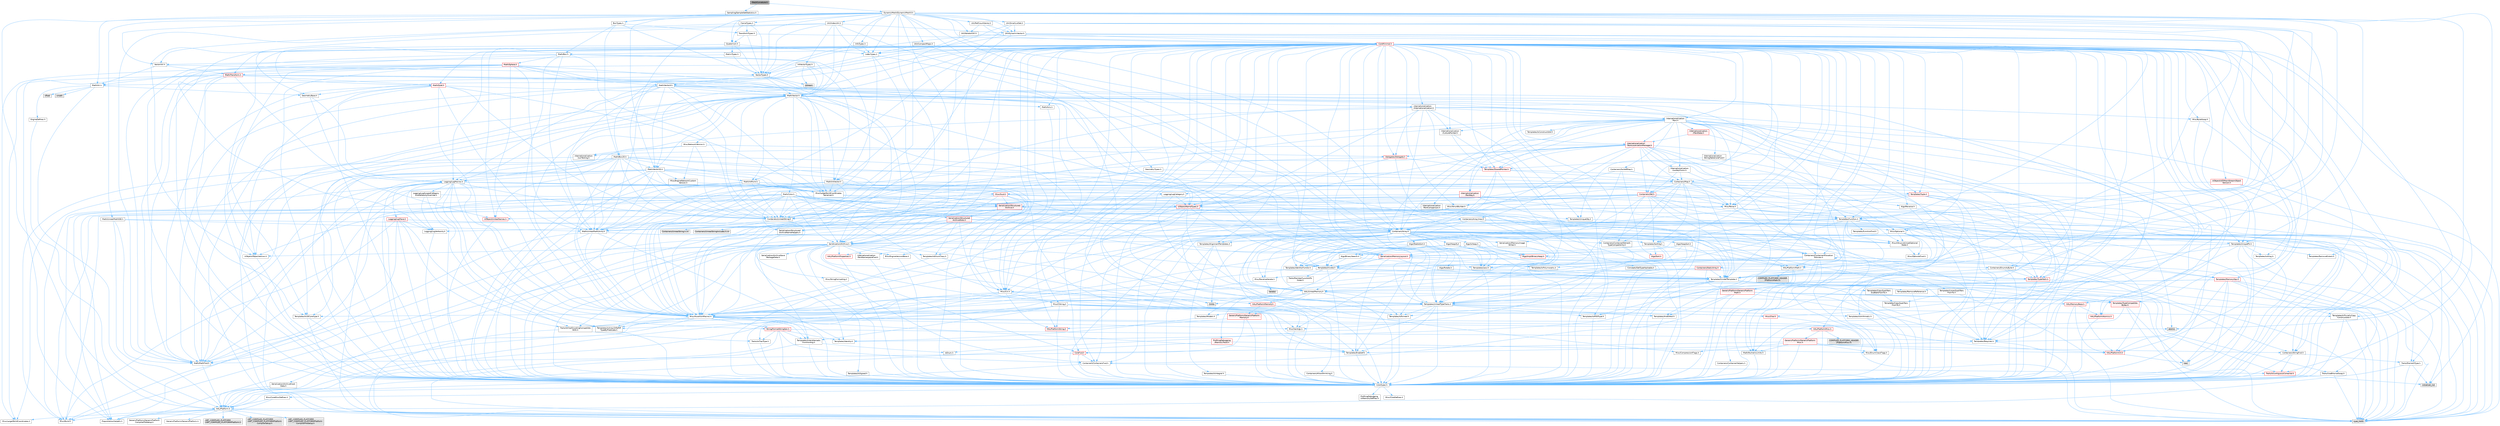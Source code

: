 digraph "MeshCurvature.h"
{
 // INTERACTIVE_SVG=YES
 // LATEX_PDF_SIZE
  bgcolor="transparent";
  edge [fontname=Helvetica,fontsize=10,labelfontname=Helvetica,labelfontsize=10];
  node [fontname=Helvetica,fontsize=10,shape=box,height=0.2,width=0.4];
  Node1 [id="Node000001",label="MeshCurvature.h",height=0.2,width=0.4,color="gray40", fillcolor="grey60", style="filled", fontcolor="black",tooltip=" "];
  Node1 -> Node2 [id="edge1_Node000001_Node000002",color="steelblue1",style="solid",tooltip=" "];
  Node2 [id="Node000002",label="DynamicMesh/DynamicMesh3.h",height=0.2,width=0.4,color="grey40", fillcolor="white", style="filled",URL="$d5/d34/DynamicMesh3_8h.html",tooltip=" "];
  Node2 -> Node3 [id="edge2_Node000002_Node000003",color="steelblue1",style="solid",tooltip=" "];
  Node3 [id="Node000003",label="BoxTypes.h",height=0.2,width=0.4,color="grey40", fillcolor="white", style="filled",URL="$d2/da2/BoxTypes_8h.html",tooltip=" "];
  Node3 -> Node4 [id="edge3_Node000003_Node000004",color="steelblue1",style="solid",tooltip=" "];
  Node4 [id="Node000004",label="Math/Box.h",height=0.2,width=0.4,color="grey40", fillcolor="white", style="filled",URL="$de/d0f/Box_8h.html",tooltip=" "];
  Node4 -> Node5 [id="edge4_Node000004_Node000005",color="steelblue1",style="solid",tooltip=" "];
  Node5 [id="Node000005",label="CoreTypes.h",height=0.2,width=0.4,color="grey40", fillcolor="white", style="filled",URL="$dc/dec/CoreTypes_8h.html",tooltip=" "];
  Node5 -> Node6 [id="edge5_Node000005_Node000006",color="steelblue1",style="solid",tooltip=" "];
  Node6 [id="Node000006",label="HAL/Platform.h",height=0.2,width=0.4,color="grey40", fillcolor="white", style="filled",URL="$d9/dd0/Platform_8h.html",tooltip=" "];
  Node6 -> Node7 [id="edge6_Node000006_Node000007",color="steelblue1",style="solid",tooltip=" "];
  Node7 [id="Node000007",label="Misc/Build.h",height=0.2,width=0.4,color="grey40", fillcolor="white", style="filled",URL="$d3/dbb/Build_8h.html",tooltip=" "];
  Node6 -> Node8 [id="edge7_Node000006_Node000008",color="steelblue1",style="solid",tooltip=" "];
  Node8 [id="Node000008",label="Misc/LargeWorldCoordinates.h",height=0.2,width=0.4,color="grey40", fillcolor="white", style="filled",URL="$d2/dcb/LargeWorldCoordinates_8h.html",tooltip=" "];
  Node6 -> Node9 [id="edge8_Node000006_Node000009",color="steelblue1",style="solid",tooltip=" "];
  Node9 [id="Node000009",label="type_traits",height=0.2,width=0.4,color="grey60", fillcolor="#E0E0E0", style="filled",tooltip=" "];
  Node6 -> Node10 [id="edge9_Node000006_Node000010",color="steelblue1",style="solid",tooltip=" "];
  Node10 [id="Node000010",label="PreprocessorHelpers.h",height=0.2,width=0.4,color="grey40", fillcolor="white", style="filled",URL="$db/ddb/PreprocessorHelpers_8h.html",tooltip=" "];
  Node6 -> Node11 [id="edge10_Node000006_Node000011",color="steelblue1",style="solid",tooltip=" "];
  Node11 [id="Node000011",label="UBT_COMPILED_PLATFORM\l/UBT_COMPILED_PLATFORMPlatform\lCompilerPreSetup.h",height=0.2,width=0.4,color="grey60", fillcolor="#E0E0E0", style="filled",tooltip=" "];
  Node6 -> Node12 [id="edge11_Node000006_Node000012",color="steelblue1",style="solid",tooltip=" "];
  Node12 [id="Node000012",label="GenericPlatform/GenericPlatform\lCompilerPreSetup.h",height=0.2,width=0.4,color="grey40", fillcolor="white", style="filled",URL="$d9/dc8/GenericPlatformCompilerPreSetup_8h.html",tooltip=" "];
  Node6 -> Node13 [id="edge12_Node000006_Node000013",color="steelblue1",style="solid",tooltip=" "];
  Node13 [id="Node000013",label="GenericPlatform/GenericPlatform.h",height=0.2,width=0.4,color="grey40", fillcolor="white", style="filled",URL="$d6/d84/GenericPlatform_8h.html",tooltip=" "];
  Node6 -> Node14 [id="edge13_Node000006_Node000014",color="steelblue1",style="solid",tooltip=" "];
  Node14 [id="Node000014",label="UBT_COMPILED_PLATFORM\l/UBT_COMPILED_PLATFORMPlatform.h",height=0.2,width=0.4,color="grey60", fillcolor="#E0E0E0", style="filled",tooltip=" "];
  Node6 -> Node15 [id="edge14_Node000006_Node000015",color="steelblue1",style="solid",tooltip=" "];
  Node15 [id="Node000015",label="UBT_COMPILED_PLATFORM\l/UBT_COMPILED_PLATFORMPlatform\lCompilerSetup.h",height=0.2,width=0.4,color="grey60", fillcolor="#E0E0E0", style="filled",tooltip=" "];
  Node5 -> Node16 [id="edge15_Node000005_Node000016",color="steelblue1",style="solid",tooltip=" "];
  Node16 [id="Node000016",label="ProfilingDebugging\l/UMemoryDefines.h",height=0.2,width=0.4,color="grey40", fillcolor="white", style="filled",URL="$d2/da2/UMemoryDefines_8h.html",tooltip=" "];
  Node5 -> Node17 [id="edge16_Node000005_Node000017",color="steelblue1",style="solid",tooltip=" "];
  Node17 [id="Node000017",label="Misc/CoreMiscDefines.h",height=0.2,width=0.4,color="grey40", fillcolor="white", style="filled",URL="$da/d38/CoreMiscDefines_8h.html",tooltip=" "];
  Node17 -> Node6 [id="edge17_Node000017_Node000006",color="steelblue1",style="solid",tooltip=" "];
  Node17 -> Node10 [id="edge18_Node000017_Node000010",color="steelblue1",style="solid",tooltip=" "];
  Node5 -> Node18 [id="edge19_Node000005_Node000018",color="steelblue1",style="solid",tooltip=" "];
  Node18 [id="Node000018",label="Misc/CoreDefines.h",height=0.2,width=0.4,color="grey40", fillcolor="white", style="filled",URL="$d3/dd2/CoreDefines_8h.html",tooltip=" "];
  Node4 -> Node19 [id="edge20_Node000004_Node000019",color="steelblue1",style="solid",tooltip=" "];
  Node19 [id="Node000019",label="Misc/AssertionMacros.h",height=0.2,width=0.4,color="grey40", fillcolor="white", style="filled",URL="$d0/dfa/AssertionMacros_8h.html",tooltip=" "];
  Node19 -> Node5 [id="edge21_Node000019_Node000005",color="steelblue1",style="solid",tooltip=" "];
  Node19 -> Node6 [id="edge22_Node000019_Node000006",color="steelblue1",style="solid",tooltip=" "];
  Node19 -> Node20 [id="edge23_Node000019_Node000020",color="steelblue1",style="solid",tooltip=" "];
  Node20 [id="Node000020",label="HAL/PlatformMisc.h",height=0.2,width=0.4,color="red", fillcolor="#FFF0F0", style="filled",URL="$d0/df5/PlatformMisc_8h.html",tooltip=" "];
  Node20 -> Node5 [id="edge24_Node000020_Node000005",color="steelblue1",style="solid",tooltip=" "];
  Node20 -> Node21 [id="edge25_Node000020_Node000021",color="steelblue1",style="solid",tooltip=" "];
  Node21 [id="Node000021",label="GenericPlatform/GenericPlatform\lMisc.h",height=0.2,width=0.4,color="red", fillcolor="#FFF0F0", style="filled",URL="$db/d9a/GenericPlatformMisc_8h.html",tooltip=" "];
  Node21 -> Node22 [id="edge26_Node000021_Node000022",color="steelblue1",style="solid",tooltip=" "];
  Node22 [id="Node000022",label="Containers/StringFwd.h",height=0.2,width=0.4,color="grey40", fillcolor="white", style="filled",URL="$df/d37/StringFwd_8h.html",tooltip=" "];
  Node22 -> Node5 [id="edge27_Node000022_Node000005",color="steelblue1",style="solid",tooltip=" "];
  Node22 -> Node23 [id="edge28_Node000022_Node000023",color="steelblue1",style="solid",tooltip=" "];
  Node23 [id="Node000023",label="Traits/ElementType.h",height=0.2,width=0.4,color="grey40", fillcolor="white", style="filled",URL="$d5/d4f/ElementType_8h.html",tooltip=" "];
  Node23 -> Node6 [id="edge29_Node000023_Node000006",color="steelblue1",style="solid",tooltip=" "];
  Node23 -> Node24 [id="edge30_Node000023_Node000024",color="steelblue1",style="solid",tooltip=" "];
  Node24 [id="Node000024",label="initializer_list",height=0.2,width=0.4,color="grey60", fillcolor="#E0E0E0", style="filled",tooltip=" "];
  Node23 -> Node9 [id="edge31_Node000023_Node000009",color="steelblue1",style="solid",tooltip=" "];
  Node22 -> Node25 [id="edge32_Node000022_Node000025",color="steelblue1",style="solid",tooltip=" "];
  Node25 [id="Node000025",label="Traits/IsContiguousContainer.h",height=0.2,width=0.4,color="red", fillcolor="#FFF0F0", style="filled",URL="$d5/d3c/IsContiguousContainer_8h.html",tooltip=" "];
  Node25 -> Node5 [id="edge33_Node000025_Node000005",color="steelblue1",style="solid",tooltip=" "];
  Node25 -> Node24 [id="edge34_Node000025_Node000024",color="steelblue1",style="solid",tooltip=" "];
  Node21 -> Node27 [id="edge35_Node000021_Node000027",color="steelblue1",style="solid",tooltip=" "];
  Node27 [id="Node000027",label="CoreFwd.h",height=0.2,width=0.4,color="red", fillcolor="#FFF0F0", style="filled",URL="$d1/d1e/CoreFwd_8h.html",tooltip=" "];
  Node27 -> Node5 [id="edge36_Node000027_Node000005",color="steelblue1",style="solid",tooltip=" "];
  Node27 -> Node28 [id="edge37_Node000027_Node000028",color="steelblue1",style="solid",tooltip=" "];
  Node28 [id="Node000028",label="Containers/ContainersFwd.h",height=0.2,width=0.4,color="grey40", fillcolor="white", style="filled",URL="$d4/d0a/ContainersFwd_8h.html",tooltip=" "];
  Node28 -> Node6 [id="edge38_Node000028_Node000006",color="steelblue1",style="solid",tooltip=" "];
  Node28 -> Node5 [id="edge39_Node000028_Node000005",color="steelblue1",style="solid",tooltip=" "];
  Node28 -> Node25 [id="edge40_Node000028_Node000025",color="steelblue1",style="solid",tooltip=" "];
  Node27 -> Node29 [id="edge41_Node000027_Node000029",color="steelblue1",style="solid",tooltip=" "];
  Node29 [id="Node000029",label="Math/MathFwd.h",height=0.2,width=0.4,color="grey40", fillcolor="white", style="filled",URL="$d2/d10/MathFwd_8h.html",tooltip=" "];
  Node29 -> Node6 [id="edge42_Node000029_Node000006",color="steelblue1",style="solid",tooltip=" "];
  Node21 -> Node5 [id="edge43_Node000021_Node000005",color="steelblue1",style="solid",tooltip=" "];
  Node21 -> Node32 [id="edge44_Node000021_Node000032",color="steelblue1",style="solid",tooltip=" "];
  Node32 [id="Node000032",label="HAL/PlatformCrt.h",height=0.2,width=0.4,color="red", fillcolor="#FFF0F0", style="filled",URL="$d8/d75/PlatformCrt_8h.html",tooltip=" "];
  Node32 -> Node33 [id="edge45_Node000032_Node000033",color="steelblue1",style="solid",tooltip=" "];
  Node33 [id="Node000033",label="new",height=0.2,width=0.4,color="grey60", fillcolor="#E0E0E0", style="filled",tooltip=" "];
  Node21 -> Node42 [id="edge46_Node000021_Node000042",color="steelblue1",style="solid",tooltip=" "];
  Node42 [id="Node000042",label="Math/NumericLimits.h",height=0.2,width=0.4,color="grey40", fillcolor="white", style="filled",URL="$df/d1b/NumericLimits_8h.html",tooltip=" "];
  Node42 -> Node5 [id="edge47_Node000042_Node000005",color="steelblue1",style="solid",tooltip=" "];
  Node21 -> Node43 [id="edge48_Node000021_Node000043",color="steelblue1",style="solid",tooltip=" "];
  Node43 [id="Node000043",label="Misc/CompressionFlags.h",height=0.2,width=0.4,color="grey40", fillcolor="white", style="filled",URL="$d9/d76/CompressionFlags_8h.html",tooltip=" "];
  Node21 -> Node44 [id="edge49_Node000021_Node000044",color="steelblue1",style="solid",tooltip=" "];
  Node44 [id="Node000044",label="Misc/EnumClassFlags.h",height=0.2,width=0.4,color="grey40", fillcolor="white", style="filled",URL="$d8/de7/EnumClassFlags_8h.html",tooltip=" "];
  Node20 -> Node47 [id="edge50_Node000020_Node000047",color="steelblue1",style="solid",tooltip=" "];
  Node47 [id="Node000047",label="COMPILED_PLATFORM_HEADER\l(PlatformMisc.h)",height=0.2,width=0.4,color="grey60", fillcolor="#E0E0E0", style="filled",tooltip=" "];
  Node19 -> Node10 [id="edge51_Node000019_Node000010",color="steelblue1",style="solid",tooltip=" "];
  Node19 -> Node56 [id="edge52_Node000019_Node000056",color="steelblue1",style="solid",tooltip=" "];
  Node56 [id="Node000056",label="Templates/EnableIf.h",height=0.2,width=0.4,color="grey40", fillcolor="white", style="filled",URL="$d7/d60/EnableIf_8h.html",tooltip=" "];
  Node56 -> Node5 [id="edge53_Node000056_Node000005",color="steelblue1",style="solid",tooltip=" "];
  Node19 -> Node57 [id="edge54_Node000019_Node000057",color="steelblue1",style="solid",tooltip=" "];
  Node57 [id="Node000057",label="Templates/IsArrayOrRefOf\lTypeByPredicate.h",height=0.2,width=0.4,color="grey40", fillcolor="white", style="filled",URL="$d6/da1/IsArrayOrRefOfTypeByPredicate_8h.html",tooltip=" "];
  Node57 -> Node5 [id="edge55_Node000057_Node000005",color="steelblue1",style="solid",tooltip=" "];
  Node19 -> Node58 [id="edge56_Node000019_Node000058",color="steelblue1",style="solid",tooltip=" "];
  Node58 [id="Node000058",label="Templates/IsValidVariadic\lFunctionArg.h",height=0.2,width=0.4,color="grey40", fillcolor="white", style="filled",URL="$d0/dc8/IsValidVariadicFunctionArg_8h.html",tooltip=" "];
  Node58 -> Node5 [id="edge57_Node000058_Node000005",color="steelblue1",style="solid",tooltip=" "];
  Node58 -> Node59 [id="edge58_Node000058_Node000059",color="steelblue1",style="solid",tooltip=" "];
  Node59 [id="Node000059",label="IsEnum.h",height=0.2,width=0.4,color="grey40", fillcolor="white", style="filled",URL="$d4/de5/IsEnum_8h.html",tooltip=" "];
  Node58 -> Node9 [id="edge59_Node000058_Node000009",color="steelblue1",style="solid",tooltip=" "];
  Node19 -> Node60 [id="edge60_Node000019_Node000060",color="steelblue1",style="solid",tooltip=" "];
  Node60 [id="Node000060",label="Traits/IsCharEncodingCompatible\lWith.h",height=0.2,width=0.4,color="grey40", fillcolor="white", style="filled",URL="$df/dd1/IsCharEncodingCompatibleWith_8h.html",tooltip=" "];
  Node60 -> Node9 [id="edge61_Node000060_Node000009",color="steelblue1",style="solid",tooltip=" "];
  Node60 -> Node61 [id="edge62_Node000060_Node000061",color="steelblue1",style="solid",tooltip=" "];
  Node61 [id="Node000061",label="Traits/IsCharType.h",height=0.2,width=0.4,color="grey40", fillcolor="white", style="filled",URL="$db/d51/IsCharType_8h.html",tooltip=" "];
  Node61 -> Node5 [id="edge63_Node000061_Node000005",color="steelblue1",style="solid",tooltip=" "];
  Node19 -> Node62 [id="edge64_Node000019_Node000062",color="steelblue1",style="solid",tooltip=" "];
  Node62 [id="Node000062",label="Misc/VarArgs.h",height=0.2,width=0.4,color="grey40", fillcolor="white", style="filled",URL="$d5/d6f/VarArgs_8h.html",tooltip=" "];
  Node62 -> Node5 [id="edge65_Node000062_Node000005",color="steelblue1",style="solid",tooltip=" "];
  Node19 -> Node63 [id="edge66_Node000019_Node000063",color="steelblue1",style="solid",tooltip=" "];
  Node63 [id="Node000063",label="String/FormatStringSan.h",height=0.2,width=0.4,color="red", fillcolor="#FFF0F0", style="filled",URL="$d3/d8b/FormatStringSan_8h.html",tooltip=" "];
  Node63 -> Node9 [id="edge67_Node000063_Node000009",color="steelblue1",style="solid",tooltip=" "];
  Node63 -> Node5 [id="edge68_Node000063_Node000005",color="steelblue1",style="solid",tooltip=" "];
  Node63 -> Node64 [id="edge69_Node000063_Node000064",color="steelblue1",style="solid",tooltip=" "];
  Node64 [id="Node000064",label="Templates/Requires.h",height=0.2,width=0.4,color="grey40", fillcolor="white", style="filled",URL="$dc/d96/Requires_8h.html",tooltip=" "];
  Node64 -> Node56 [id="edge70_Node000064_Node000056",color="steelblue1",style="solid",tooltip=" "];
  Node64 -> Node9 [id="edge71_Node000064_Node000009",color="steelblue1",style="solid",tooltip=" "];
  Node63 -> Node65 [id="edge72_Node000063_Node000065",color="steelblue1",style="solid",tooltip=" "];
  Node65 [id="Node000065",label="Templates/Identity.h",height=0.2,width=0.4,color="grey40", fillcolor="white", style="filled",URL="$d0/dd5/Identity_8h.html",tooltip=" "];
  Node63 -> Node58 [id="edge73_Node000063_Node000058",color="steelblue1",style="solid",tooltip=" "];
  Node63 -> Node61 [id="edge74_Node000063_Node000061",color="steelblue1",style="solid",tooltip=" "];
  Node63 -> Node28 [id="edge75_Node000063_Node000028",color="steelblue1",style="solid",tooltip=" "];
  Node19 -> Node69 [id="edge76_Node000019_Node000069",color="steelblue1",style="solid",tooltip=" "];
  Node69 [id="Node000069",label="atomic",height=0.2,width=0.4,color="grey60", fillcolor="#E0E0E0", style="filled",tooltip=" "];
  Node4 -> Node29 [id="edge77_Node000004_Node000029",color="steelblue1",style="solid",tooltip=" "];
  Node4 -> Node70 [id="edge78_Node000004_Node000070",color="steelblue1",style="solid",tooltip=" "];
  Node70 [id="Node000070",label="Math/UnrealMathUtility.h",height=0.2,width=0.4,color="grey40", fillcolor="white", style="filled",URL="$db/db8/UnrealMathUtility_8h.html",tooltip=" "];
  Node70 -> Node5 [id="edge79_Node000070_Node000005",color="steelblue1",style="solid",tooltip=" "];
  Node70 -> Node19 [id="edge80_Node000070_Node000019",color="steelblue1",style="solid",tooltip=" "];
  Node70 -> Node71 [id="edge81_Node000070_Node000071",color="steelblue1",style="solid",tooltip=" "];
  Node71 [id="Node000071",label="HAL/PlatformMath.h",height=0.2,width=0.4,color="grey40", fillcolor="white", style="filled",URL="$dc/d53/PlatformMath_8h.html",tooltip=" "];
  Node71 -> Node5 [id="edge82_Node000071_Node000005",color="steelblue1",style="solid",tooltip=" "];
  Node71 -> Node72 [id="edge83_Node000071_Node000072",color="steelblue1",style="solid",tooltip=" "];
  Node72 [id="Node000072",label="GenericPlatform/GenericPlatform\lMath.h",height=0.2,width=0.4,color="red", fillcolor="#FFF0F0", style="filled",URL="$d5/d79/GenericPlatformMath_8h.html",tooltip=" "];
  Node72 -> Node5 [id="edge84_Node000072_Node000005",color="steelblue1",style="solid",tooltip=" "];
  Node72 -> Node28 [id="edge85_Node000072_Node000028",color="steelblue1",style="solid",tooltip=" "];
  Node72 -> Node32 [id="edge86_Node000072_Node000032",color="steelblue1",style="solid",tooltip=" "];
  Node72 -> Node73 [id="edge87_Node000072_Node000073",color="steelblue1",style="solid",tooltip=" "];
  Node73 [id="Node000073",label="Templates/AndOrNot.h",height=0.2,width=0.4,color="grey40", fillcolor="white", style="filled",URL="$db/d0a/AndOrNot_8h.html",tooltip=" "];
  Node73 -> Node5 [id="edge88_Node000073_Node000005",color="steelblue1",style="solid",tooltip=" "];
  Node72 -> Node77 [id="edge89_Node000072_Node000077",color="steelblue1",style="solid",tooltip=" "];
  Node77 [id="Node000077",label="Templates/UnrealTypeTraits.h",height=0.2,width=0.4,color="grey40", fillcolor="white", style="filled",URL="$d2/d2d/UnrealTypeTraits_8h.html",tooltip=" "];
  Node77 -> Node5 [id="edge90_Node000077_Node000005",color="steelblue1",style="solid",tooltip=" "];
  Node77 -> Node78 [id="edge91_Node000077_Node000078",color="steelblue1",style="solid",tooltip=" "];
  Node78 [id="Node000078",label="Templates/IsPointer.h",height=0.2,width=0.4,color="grey40", fillcolor="white", style="filled",URL="$d7/d05/IsPointer_8h.html",tooltip=" "];
  Node78 -> Node5 [id="edge92_Node000078_Node000005",color="steelblue1",style="solid",tooltip=" "];
  Node77 -> Node19 [id="edge93_Node000077_Node000019",color="steelblue1",style="solid",tooltip=" "];
  Node77 -> Node73 [id="edge94_Node000077_Node000073",color="steelblue1",style="solid",tooltip=" "];
  Node77 -> Node56 [id="edge95_Node000077_Node000056",color="steelblue1",style="solid",tooltip=" "];
  Node77 -> Node79 [id="edge96_Node000077_Node000079",color="steelblue1",style="solid",tooltip=" "];
  Node79 [id="Node000079",label="Templates/IsArithmetic.h",height=0.2,width=0.4,color="grey40", fillcolor="white", style="filled",URL="$d2/d5d/IsArithmetic_8h.html",tooltip=" "];
  Node79 -> Node5 [id="edge97_Node000079_Node000005",color="steelblue1",style="solid",tooltip=" "];
  Node77 -> Node59 [id="edge98_Node000077_Node000059",color="steelblue1",style="solid",tooltip=" "];
  Node77 -> Node80 [id="edge99_Node000077_Node000080",color="steelblue1",style="solid",tooltip=" "];
  Node80 [id="Node000080",label="Templates/Models.h",height=0.2,width=0.4,color="grey40", fillcolor="white", style="filled",URL="$d3/d0c/Models_8h.html",tooltip=" "];
  Node80 -> Node65 [id="edge100_Node000080_Node000065",color="steelblue1",style="solid",tooltip=" "];
  Node77 -> Node81 [id="edge101_Node000077_Node000081",color="steelblue1",style="solid",tooltip=" "];
  Node81 [id="Node000081",label="Templates/IsPODType.h",height=0.2,width=0.4,color="grey40", fillcolor="white", style="filled",URL="$d7/db1/IsPODType_8h.html",tooltip=" "];
  Node81 -> Node5 [id="edge102_Node000081_Node000005",color="steelblue1",style="solid",tooltip=" "];
  Node77 -> Node82 [id="edge103_Node000077_Node000082",color="steelblue1",style="solid",tooltip=" "];
  Node82 [id="Node000082",label="Templates/IsUECoreType.h",height=0.2,width=0.4,color="grey40", fillcolor="white", style="filled",URL="$d1/db8/IsUECoreType_8h.html",tooltip=" "];
  Node82 -> Node5 [id="edge104_Node000082_Node000005",color="steelblue1",style="solid",tooltip=" "];
  Node82 -> Node9 [id="edge105_Node000082_Node000009",color="steelblue1",style="solid",tooltip=" "];
  Node77 -> Node83 [id="edge106_Node000077_Node000083",color="steelblue1",style="solid",tooltip=" "];
  Node83 [id="Node000083",label="Templates/IsTriviallyCopy\lConstructible.h",height=0.2,width=0.4,color="grey40", fillcolor="white", style="filled",URL="$d3/d78/IsTriviallyCopyConstructible_8h.html",tooltip=" "];
  Node83 -> Node5 [id="edge107_Node000083_Node000005",color="steelblue1",style="solid",tooltip=" "];
  Node83 -> Node9 [id="edge108_Node000083_Node000009",color="steelblue1",style="solid",tooltip=" "];
  Node72 -> Node64 [id="edge109_Node000072_Node000064",color="steelblue1",style="solid",tooltip=" "];
  Node72 -> Node87 [id="edge110_Node000072_Node000087",color="steelblue1",style="solid",tooltip=" "];
  Node87 [id="Node000087",label="Templates/TypeCompatible\lBytes.h",height=0.2,width=0.4,color="red", fillcolor="#FFF0F0", style="filled",URL="$df/d0a/TypeCompatibleBytes_8h.html",tooltip=" "];
  Node87 -> Node5 [id="edge111_Node000087_Node000005",color="steelblue1",style="solid",tooltip=" "];
  Node87 -> Node33 [id="edge112_Node000087_Node000033",color="steelblue1",style="solid",tooltip=" "];
  Node87 -> Node9 [id="edge113_Node000087_Node000009",color="steelblue1",style="solid",tooltip=" "];
  Node72 -> Node88 [id="edge114_Node000072_Node000088",color="steelblue1",style="solid",tooltip=" "];
  Node88 [id="Node000088",label="limits",height=0.2,width=0.4,color="grey60", fillcolor="#E0E0E0", style="filled",tooltip=" "];
  Node72 -> Node9 [id="edge115_Node000072_Node000009",color="steelblue1",style="solid",tooltip=" "];
  Node71 -> Node89 [id="edge116_Node000071_Node000089",color="steelblue1",style="solid",tooltip=" "];
  Node89 [id="Node000089",label="COMPILED_PLATFORM_HEADER\l(PlatformMath.h)",height=0.2,width=0.4,color="grey60", fillcolor="#E0E0E0", style="filled",tooltip=" "];
  Node70 -> Node29 [id="edge117_Node000070_Node000029",color="steelblue1",style="solid",tooltip=" "];
  Node70 -> Node65 [id="edge118_Node000070_Node000065",color="steelblue1",style="solid",tooltip=" "];
  Node70 -> Node64 [id="edge119_Node000070_Node000064",color="steelblue1",style="solid",tooltip=" "];
  Node4 -> Node90 [id="edge120_Node000004_Node000090",color="steelblue1",style="solid",tooltip=" "];
  Node90 [id="Node000090",label="Containers/UnrealString.h",height=0.2,width=0.4,color="grey40", fillcolor="white", style="filled",URL="$d5/dba/UnrealString_8h.html",tooltip=" "];
  Node90 -> Node91 [id="edge121_Node000090_Node000091",color="steelblue1",style="solid",tooltip=" "];
  Node91 [id="Node000091",label="Containers/UnrealStringIncludes.h.inl",height=0.2,width=0.4,color="grey60", fillcolor="#E0E0E0", style="filled",tooltip=" "];
  Node90 -> Node92 [id="edge122_Node000090_Node000092",color="steelblue1",style="solid",tooltip=" "];
  Node92 [id="Node000092",label="Containers/UnrealString.h.inl",height=0.2,width=0.4,color="grey60", fillcolor="#E0E0E0", style="filled",tooltip=" "];
  Node90 -> Node93 [id="edge123_Node000090_Node000093",color="steelblue1",style="solid",tooltip=" "];
  Node93 [id="Node000093",label="Misc/StringFormatArg.h",height=0.2,width=0.4,color="grey40", fillcolor="white", style="filled",URL="$d2/d16/StringFormatArg_8h.html",tooltip=" "];
  Node93 -> Node28 [id="edge124_Node000093_Node000028",color="steelblue1",style="solid",tooltip=" "];
  Node4 -> Node94 [id="edge125_Node000004_Node000094",color="steelblue1",style="solid",tooltip=" "];
  Node94 [id="Node000094",label="Math/Vector.h",height=0.2,width=0.4,color="grey40", fillcolor="white", style="filled",URL="$d6/dbe/Vector_8h.html",tooltip=" "];
  Node94 -> Node5 [id="edge126_Node000094_Node000005",color="steelblue1",style="solid",tooltip=" "];
  Node94 -> Node19 [id="edge127_Node000094_Node000019",color="steelblue1",style="solid",tooltip=" "];
  Node94 -> Node29 [id="edge128_Node000094_Node000029",color="steelblue1",style="solid",tooltip=" "];
  Node94 -> Node42 [id="edge129_Node000094_Node000042",color="steelblue1",style="solid",tooltip=" "];
  Node94 -> Node95 [id="edge130_Node000094_Node000095",color="steelblue1",style="solid",tooltip=" "];
  Node95 [id="Node000095",label="Misc/Crc.h",height=0.2,width=0.4,color="grey40", fillcolor="white", style="filled",URL="$d4/dd2/Crc_8h.html",tooltip=" "];
  Node95 -> Node5 [id="edge131_Node000095_Node000005",color="steelblue1",style="solid",tooltip=" "];
  Node95 -> Node96 [id="edge132_Node000095_Node000096",color="steelblue1",style="solid",tooltip=" "];
  Node96 [id="Node000096",label="HAL/PlatformString.h",height=0.2,width=0.4,color="red", fillcolor="#FFF0F0", style="filled",URL="$db/db5/PlatformString_8h.html",tooltip=" "];
  Node96 -> Node5 [id="edge133_Node000096_Node000005",color="steelblue1",style="solid",tooltip=" "];
  Node95 -> Node19 [id="edge134_Node000095_Node000019",color="steelblue1",style="solid",tooltip=" "];
  Node95 -> Node98 [id="edge135_Node000095_Node000098",color="steelblue1",style="solid",tooltip=" "];
  Node98 [id="Node000098",label="Misc/CString.h",height=0.2,width=0.4,color="grey40", fillcolor="white", style="filled",URL="$d2/d49/CString_8h.html",tooltip=" "];
  Node98 -> Node5 [id="edge136_Node000098_Node000005",color="steelblue1",style="solid",tooltip=" "];
  Node98 -> Node32 [id="edge137_Node000098_Node000032",color="steelblue1",style="solid",tooltip=" "];
  Node98 -> Node96 [id="edge138_Node000098_Node000096",color="steelblue1",style="solid",tooltip=" "];
  Node98 -> Node19 [id="edge139_Node000098_Node000019",color="steelblue1",style="solid",tooltip=" "];
  Node98 -> Node99 [id="edge140_Node000098_Node000099",color="steelblue1",style="solid",tooltip=" "];
  Node99 [id="Node000099",label="Misc/Char.h",height=0.2,width=0.4,color="red", fillcolor="#FFF0F0", style="filled",URL="$d0/d58/Char_8h.html",tooltip=" "];
  Node99 -> Node5 [id="edge141_Node000099_Node000005",color="steelblue1",style="solid",tooltip=" "];
  Node99 -> Node9 [id="edge142_Node000099_Node000009",color="steelblue1",style="solid",tooltip=" "];
  Node98 -> Node62 [id="edge143_Node000098_Node000062",color="steelblue1",style="solid",tooltip=" "];
  Node98 -> Node57 [id="edge144_Node000098_Node000057",color="steelblue1",style="solid",tooltip=" "];
  Node98 -> Node58 [id="edge145_Node000098_Node000058",color="steelblue1",style="solid",tooltip=" "];
  Node98 -> Node60 [id="edge146_Node000098_Node000060",color="steelblue1",style="solid",tooltip=" "];
  Node95 -> Node99 [id="edge147_Node000095_Node000099",color="steelblue1",style="solid",tooltip=" "];
  Node95 -> Node77 [id="edge148_Node000095_Node000077",color="steelblue1",style="solid",tooltip=" "];
  Node95 -> Node61 [id="edge149_Node000095_Node000061",color="steelblue1",style="solid",tooltip=" "];
  Node94 -> Node70 [id="edge150_Node000094_Node000070",color="steelblue1",style="solid",tooltip=" "];
  Node94 -> Node90 [id="edge151_Node000094_Node000090",color="steelblue1",style="solid",tooltip=" "];
  Node94 -> Node103 [id="edge152_Node000094_Node000103",color="steelblue1",style="solid",tooltip=" "];
  Node103 [id="Node000103",label="Misc/Parse.h",height=0.2,width=0.4,color="grey40", fillcolor="white", style="filled",URL="$dc/d71/Parse_8h.html",tooltip=" "];
  Node103 -> Node22 [id="edge153_Node000103_Node000022",color="steelblue1",style="solid",tooltip=" "];
  Node103 -> Node90 [id="edge154_Node000103_Node000090",color="steelblue1",style="solid",tooltip=" "];
  Node103 -> Node5 [id="edge155_Node000103_Node000005",color="steelblue1",style="solid",tooltip=" "];
  Node103 -> Node32 [id="edge156_Node000103_Node000032",color="steelblue1",style="solid",tooltip=" "];
  Node103 -> Node7 [id="edge157_Node000103_Node000007",color="steelblue1",style="solid",tooltip=" "];
  Node103 -> Node44 [id="edge158_Node000103_Node000044",color="steelblue1",style="solid",tooltip=" "];
  Node103 -> Node104 [id="edge159_Node000103_Node000104",color="steelblue1",style="solid",tooltip=" "];
  Node104 [id="Node000104",label="Templates/Function.h",height=0.2,width=0.4,color="grey40", fillcolor="white", style="filled",URL="$df/df5/Function_8h.html",tooltip=" "];
  Node104 -> Node5 [id="edge160_Node000104_Node000005",color="steelblue1",style="solid",tooltip=" "];
  Node104 -> Node19 [id="edge161_Node000104_Node000019",color="steelblue1",style="solid",tooltip=" "];
  Node104 -> Node105 [id="edge162_Node000104_Node000105",color="steelblue1",style="solid",tooltip=" "];
  Node105 [id="Node000105",label="Misc/IntrusiveUnsetOptional\lState.h",height=0.2,width=0.4,color="grey40", fillcolor="white", style="filled",URL="$d2/d0a/IntrusiveUnsetOptionalState_8h.html",tooltip=" "];
  Node105 -> Node106 [id="edge163_Node000105_Node000106",color="steelblue1",style="solid",tooltip=" "];
  Node106 [id="Node000106",label="Misc/OptionalFwd.h",height=0.2,width=0.4,color="grey40", fillcolor="white", style="filled",URL="$dc/d50/OptionalFwd_8h.html",tooltip=" "];
  Node104 -> Node107 [id="edge164_Node000104_Node000107",color="steelblue1",style="solid",tooltip=" "];
  Node107 [id="Node000107",label="HAL/UnrealMemory.h",height=0.2,width=0.4,color="grey40", fillcolor="white", style="filled",URL="$d9/d96/UnrealMemory_8h.html",tooltip=" "];
  Node107 -> Node5 [id="edge165_Node000107_Node000005",color="steelblue1",style="solid",tooltip=" "];
  Node107 -> Node108 [id="edge166_Node000107_Node000108",color="steelblue1",style="solid",tooltip=" "];
  Node108 [id="Node000108",label="GenericPlatform/GenericPlatform\lMemory.h",height=0.2,width=0.4,color="red", fillcolor="#FFF0F0", style="filled",URL="$dd/d22/GenericPlatformMemory_8h.html",tooltip=" "];
  Node108 -> Node27 [id="edge167_Node000108_Node000027",color="steelblue1",style="solid",tooltip=" "];
  Node108 -> Node5 [id="edge168_Node000108_Node000005",color="steelblue1",style="solid",tooltip=" "];
  Node108 -> Node96 [id="edge169_Node000108_Node000096",color="steelblue1",style="solid",tooltip=" "];
  Node107 -> Node109 [id="edge170_Node000107_Node000109",color="steelblue1",style="solid",tooltip=" "];
  Node109 [id="Node000109",label="HAL/MemoryBase.h",height=0.2,width=0.4,color="red", fillcolor="#FFF0F0", style="filled",URL="$d6/d9f/MemoryBase_8h.html",tooltip=" "];
  Node109 -> Node5 [id="edge171_Node000109_Node000005",color="steelblue1",style="solid",tooltip=" "];
  Node109 -> Node49 [id="edge172_Node000109_Node000049",color="steelblue1",style="solid",tooltip=" "];
  Node49 [id="Node000049",label="HAL/PlatformAtomics.h",height=0.2,width=0.4,color="red", fillcolor="#FFF0F0", style="filled",URL="$d3/d36/PlatformAtomics_8h.html",tooltip=" "];
  Node49 -> Node5 [id="edge173_Node000049_Node000005",color="steelblue1",style="solid",tooltip=" "];
  Node109 -> Node32 [id="edge174_Node000109_Node000032",color="steelblue1",style="solid",tooltip=" "];
  Node107 -> Node118 [id="edge175_Node000107_Node000118",color="steelblue1",style="solid",tooltip=" "];
  Node118 [id="Node000118",label="HAL/PlatformMemory.h",height=0.2,width=0.4,color="red", fillcolor="#FFF0F0", style="filled",URL="$de/d68/PlatformMemory_8h.html",tooltip=" "];
  Node118 -> Node5 [id="edge176_Node000118_Node000005",color="steelblue1",style="solid",tooltip=" "];
  Node118 -> Node108 [id="edge177_Node000118_Node000108",color="steelblue1",style="solid",tooltip=" "];
  Node107 -> Node120 [id="edge178_Node000107_Node000120",color="steelblue1",style="solid",tooltip=" "];
  Node120 [id="Node000120",label="ProfilingDebugging\l/MemoryTrace.h",height=0.2,width=0.4,color="red", fillcolor="#FFF0F0", style="filled",URL="$da/dd7/MemoryTrace_8h.html",tooltip=" "];
  Node120 -> Node6 [id="edge179_Node000120_Node000006",color="steelblue1",style="solid",tooltip=" "];
  Node120 -> Node44 [id="edge180_Node000120_Node000044",color="steelblue1",style="solid",tooltip=" "];
  Node107 -> Node78 [id="edge181_Node000107_Node000078",color="steelblue1",style="solid",tooltip=" "];
  Node104 -> Node121 [id="edge182_Node000104_Node000121",color="steelblue1",style="solid",tooltip=" "];
  Node121 [id="Node000121",label="Templates/FunctionFwd.h",height=0.2,width=0.4,color="grey40", fillcolor="white", style="filled",URL="$d6/d54/FunctionFwd_8h.html",tooltip=" "];
  Node104 -> Node77 [id="edge183_Node000104_Node000077",color="steelblue1",style="solid",tooltip=" "];
  Node104 -> Node122 [id="edge184_Node000104_Node000122",color="steelblue1",style="solid",tooltip=" "];
  Node122 [id="Node000122",label="Templates/Invoke.h",height=0.2,width=0.4,color="grey40", fillcolor="white", style="filled",URL="$d7/deb/Invoke_8h.html",tooltip=" "];
  Node122 -> Node5 [id="edge185_Node000122_Node000005",color="steelblue1",style="solid",tooltip=" "];
  Node122 -> Node123 [id="edge186_Node000122_Node000123",color="steelblue1",style="solid",tooltip=" "];
  Node123 [id="Node000123",label="Traits/MemberFunctionPtr\lOuter.h",height=0.2,width=0.4,color="grey40", fillcolor="white", style="filled",URL="$db/da7/MemberFunctionPtrOuter_8h.html",tooltip=" "];
  Node122 -> Node124 [id="edge187_Node000122_Node000124",color="steelblue1",style="solid",tooltip=" "];
  Node124 [id="Node000124",label="Templates/UnrealTemplate.h",height=0.2,width=0.4,color="grey40", fillcolor="white", style="filled",URL="$d4/d24/UnrealTemplate_8h.html",tooltip=" "];
  Node124 -> Node5 [id="edge188_Node000124_Node000005",color="steelblue1",style="solid",tooltip=" "];
  Node124 -> Node78 [id="edge189_Node000124_Node000078",color="steelblue1",style="solid",tooltip=" "];
  Node124 -> Node107 [id="edge190_Node000124_Node000107",color="steelblue1",style="solid",tooltip=" "];
  Node124 -> Node125 [id="edge191_Node000124_Node000125",color="steelblue1",style="solid",tooltip=" "];
  Node125 [id="Node000125",label="Templates/CopyQualifiers\lAndRefsFromTo.h",height=0.2,width=0.4,color="grey40", fillcolor="white", style="filled",URL="$d3/db3/CopyQualifiersAndRefsFromTo_8h.html",tooltip=" "];
  Node125 -> Node126 [id="edge192_Node000125_Node000126",color="steelblue1",style="solid",tooltip=" "];
  Node126 [id="Node000126",label="Templates/CopyQualifiers\lFromTo.h",height=0.2,width=0.4,color="grey40", fillcolor="white", style="filled",URL="$d5/db4/CopyQualifiersFromTo_8h.html",tooltip=" "];
  Node124 -> Node77 [id="edge193_Node000124_Node000077",color="steelblue1",style="solid",tooltip=" "];
  Node124 -> Node75 [id="edge194_Node000124_Node000075",color="steelblue1",style="solid",tooltip=" "];
  Node75 [id="Node000075",label="Templates/RemoveReference.h",height=0.2,width=0.4,color="grey40", fillcolor="white", style="filled",URL="$da/dbe/RemoveReference_8h.html",tooltip=" "];
  Node75 -> Node5 [id="edge195_Node000075_Node000005",color="steelblue1",style="solid",tooltip=" "];
  Node124 -> Node64 [id="edge196_Node000124_Node000064",color="steelblue1",style="solid",tooltip=" "];
  Node124 -> Node87 [id="edge197_Node000124_Node000087",color="steelblue1",style="solid",tooltip=" "];
  Node124 -> Node65 [id="edge198_Node000124_Node000065",color="steelblue1",style="solid",tooltip=" "];
  Node124 -> Node25 [id="edge199_Node000124_Node000025",color="steelblue1",style="solid",tooltip=" "];
  Node124 -> Node127 [id="edge200_Node000124_Node000127",color="steelblue1",style="solid",tooltip=" "];
  Node127 [id="Node000127",label="Traits/UseBitwiseSwap.h",height=0.2,width=0.4,color="grey40", fillcolor="white", style="filled",URL="$db/df3/UseBitwiseSwap_8h.html",tooltip=" "];
  Node127 -> Node5 [id="edge201_Node000127_Node000005",color="steelblue1",style="solid",tooltip=" "];
  Node127 -> Node9 [id="edge202_Node000127_Node000009",color="steelblue1",style="solid",tooltip=" "];
  Node124 -> Node9 [id="edge203_Node000124_Node000009",color="steelblue1",style="solid",tooltip=" "];
  Node122 -> Node9 [id="edge204_Node000122_Node000009",color="steelblue1",style="solid",tooltip=" "];
  Node104 -> Node124 [id="edge205_Node000104_Node000124",color="steelblue1",style="solid",tooltip=" "];
  Node104 -> Node64 [id="edge206_Node000104_Node000064",color="steelblue1",style="solid",tooltip=" "];
  Node104 -> Node70 [id="edge207_Node000104_Node000070",color="steelblue1",style="solid",tooltip=" "];
  Node104 -> Node33 [id="edge208_Node000104_Node000033",color="steelblue1",style="solid",tooltip=" "];
  Node104 -> Node9 [id="edge209_Node000104_Node000009",color="steelblue1",style="solid",tooltip=" "];
  Node94 -> Node128 [id="edge210_Node000094_Node000128",color="steelblue1",style="solid",tooltip=" "];
  Node128 [id="Node000128",label="Misc/LargeWorldCoordinates\lSerializer.h",height=0.2,width=0.4,color="grey40", fillcolor="white", style="filled",URL="$d7/df9/LargeWorldCoordinatesSerializer_8h.html",tooltip=" "];
  Node128 -> Node129 [id="edge211_Node000128_Node000129",color="steelblue1",style="solid",tooltip=" "];
  Node129 [id="Node000129",label="UObject/NameTypes.h",height=0.2,width=0.4,color="red", fillcolor="#FFF0F0", style="filled",URL="$d6/d35/NameTypes_8h.html",tooltip=" "];
  Node129 -> Node5 [id="edge212_Node000129_Node000005",color="steelblue1",style="solid",tooltip=" "];
  Node129 -> Node19 [id="edge213_Node000129_Node000019",color="steelblue1",style="solid",tooltip=" "];
  Node129 -> Node107 [id="edge214_Node000129_Node000107",color="steelblue1",style="solid",tooltip=" "];
  Node129 -> Node77 [id="edge215_Node000129_Node000077",color="steelblue1",style="solid",tooltip=" "];
  Node129 -> Node124 [id="edge216_Node000129_Node000124",color="steelblue1",style="solid",tooltip=" "];
  Node129 -> Node90 [id="edge217_Node000129_Node000090",color="steelblue1",style="solid",tooltip=" "];
  Node129 -> Node22 [id="edge218_Node000129_Node000022",color="steelblue1",style="solid",tooltip=" "];
  Node129 -> Node180 [id="edge219_Node000129_Node000180",color="steelblue1",style="solid",tooltip=" "];
  Node180 [id="Node000180",label="UObject/UnrealNames.h",height=0.2,width=0.4,color="red", fillcolor="#FFF0F0", style="filled",URL="$d8/db1/UnrealNames_8h.html",tooltip=" "];
  Node180 -> Node5 [id="edge220_Node000180_Node000005",color="steelblue1",style="solid",tooltip=" "];
  Node129 -> Node154 [id="edge221_Node000129_Node000154",color="steelblue1",style="solid",tooltip=" "];
  Node154 [id="Node000154",label="Serialization/MemoryLayout.h",height=0.2,width=0.4,color="red", fillcolor="#FFF0F0", style="filled",URL="$d7/d66/MemoryLayout_8h.html",tooltip=" "];
  Node154 -> Node157 [id="edge222_Node000154_Node000157",color="steelblue1",style="solid",tooltip=" "];
  Node157 [id="Node000157",label="Containers/EnumAsByte.h",height=0.2,width=0.4,color="grey40", fillcolor="white", style="filled",URL="$d6/d9a/EnumAsByte_8h.html",tooltip=" "];
  Node157 -> Node5 [id="edge223_Node000157_Node000005",color="steelblue1",style="solid",tooltip=" "];
  Node157 -> Node81 [id="edge224_Node000157_Node000081",color="steelblue1",style="solid",tooltip=" "];
  Node157 -> Node158 [id="edge225_Node000157_Node000158",color="steelblue1",style="solid",tooltip=" "];
  Node158 [id="Node000158",label="Templates/TypeHash.h",height=0.2,width=0.4,color="red", fillcolor="#FFF0F0", style="filled",URL="$d1/d62/TypeHash_8h.html",tooltip=" "];
  Node158 -> Node5 [id="edge226_Node000158_Node000005",color="steelblue1",style="solid",tooltip=" "];
  Node158 -> Node64 [id="edge227_Node000158_Node000064",color="steelblue1",style="solid",tooltip=" "];
  Node158 -> Node95 [id="edge228_Node000158_Node000095",color="steelblue1",style="solid",tooltip=" "];
  Node158 -> Node9 [id="edge229_Node000158_Node000009",color="steelblue1",style="solid",tooltip=" "];
  Node154 -> Node22 [id="edge230_Node000154_Node000022",color="steelblue1",style="solid",tooltip=" "];
  Node154 -> Node107 [id="edge231_Node000154_Node000107",color="steelblue1",style="solid",tooltip=" "];
  Node154 -> Node56 [id="edge232_Node000154_Node000056",color="steelblue1",style="solid",tooltip=" "];
  Node154 -> Node136 [id="edge233_Node000154_Node000136",color="steelblue1",style="solid",tooltip=" "];
  Node136 [id="Node000136",label="Templates/IsPolymorphic.h",height=0.2,width=0.4,color="grey40", fillcolor="white", style="filled",URL="$dc/d20/IsPolymorphic_8h.html",tooltip=" "];
  Node154 -> Node80 [id="edge234_Node000154_Node000080",color="steelblue1",style="solid",tooltip=" "];
  Node154 -> Node124 [id="edge235_Node000154_Node000124",color="steelblue1",style="solid",tooltip=" "];
  Node129 -> Node105 [id="edge236_Node000129_Node000105",color="steelblue1",style="solid",tooltip=" "];
  Node128 -> Node152 [id="edge237_Node000128_Node000152",color="steelblue1",style="solid",tooltip=" "];
  Node152 [id="Node000152",label="UObject/ObjectVersion.h",height=0.2,width=0.4,color="grey40", fillcolor="white", style="filled",URL="$da/d63/ObjectVersion_8h.html",tooltip=" "];
  Node152 -> Node5 [id="edge238_Node000152_Node000005",color="steelblue1",style="solid",tooltip=" "];
  Node128 -> Node188 [id="edge239_Node000128_Node000188",color="steelblue1",style="solid",tooltip=" "];
  Node188 [id="Node000188",label="Serialization/Structured\lArchive.h",height=0.2,width=0.4,color="red", fillcolor="#FFF0F0", style="filled",URL="$d9/d1e/StructuredArchive_8h.html",tooltip=" "];
  Node188 -> Node138 [id="edge240_Node000188_Node000138",color="steelblue1",style="solid",tooltip=" "];
  Node138 [id="Node000138",label="Containers/Array.h",height=0.2,width=0.4,color="grey40", fillcolor="white", style="filled",URL="$df/dd0/Array_8h.html",tooltip=" "];
  Node138 -> Node5 [id="edge241_Node000138_Node000005",color="steelblue1",style="solid",tooltip=" "];
  Node138 -> Node19 [id="edge242_Node000138_Node000019",color="steelblue1",style="solid",tooltip=" "];
  Node138 -> Node105 [id="edge243_Node000138_Node000105",color="steelblue1",style="solid",tooltip=" "];
  Node138 -> Node139 [id="edge244_Node000138_Node000139",color="steelblue1",style="solid",tooltip=" "];
  Node139 [id="Node000139",label="Misc/ReverseIterate.h",height=0.2,width=0.4,color="grey40", fillcolor="white", style="filled",URL="$db/de3/ReverseIterate_8h.html",tooltip=" "];
  Node139 -> Node6 [id="edge245_Node000139_Node000006",color="steelblue1",style="solid",tooltip=" "];
  Node139 -> Node140 [id="edge246_Node000139_Node000140",color="steelblue1",style="solid",tooltip=" "];
  Node140 [id="Node000140",label="iterator",height=0.2,width=0.4,color="grey60", fillcolor="#E0E0E0", style="filled",tooltip=" "];
  Node138 -> Node107 [id="edge247_Node000138_Node000107",color="steelblue1",style="solid",tooltip=" "];
  Node138 -> Node77 [id="edge248_Node000138_Node000077",color="steelblue1",style="solid",tooltip=" "];
  Node138 -> Node124 [id="edge249_Node000138_Node000124",color="steelblue1",style="solid",tooltip=" "];
  Node138 -> Node141 [id="edge250_Node000138_Node000141",color="steelblue1",style="solid",tooltip=" "];
  Node141 [id="Node000141",label="Containers/AllowShrinking.h",height=0.2,width=0.4,color="grey40", fillcolor="white", style="filled",URL="$d7/d1a/AllowShrinking_8h.html",tooltip=" "];
  Node141 -> Node5 [id="edge251_Node000141_Node000005",color="steelblue1",style="solid",tooltip=" "];
  Node138 -> Node134 [id="edge252_Node000138_Node000134",color="steelblue1",style="solid",tooltip=" "];
  Node134 [id="Node000134",label="Containers/ContainerAllocation\lPolicies.h",height=0.2,width=0.4,color="grey40", fillcolor="white", style="filled",URL="$d7/dff/ContainerAllocationPolicies_8h.html",tooltip=" "];
  Node134 -> Node5 [id="edge253_Node000134_Node000005",color="steelblue1",style="solid",tooltip=" "];
  Node134 -> Node135 [id="edge254_Node000134_Node000135",color="steelblue1",style="solid",tooltip=" "];
  Node135 [id="Node000135",label="Containers/ContainerHelpers.h",height=0.2,width=0.4,color="grey40", fillcolor="white", style="filled",URL="$d7/d33/ContainerHelpers_8h.html",tooltip=" "];
  Node135 -> Node5 [id="edge255_Node000135_Node000005",color="steelblue1",style="solid",tooltip=" "];
  Node134 -> Node134 [id="edge256_Node000134_Node000134",color="steelblue1",style="solid",tooltip=" "];
  Node134 -> Node71 [id="edge257_Node000134_Node000071",color="steelblue1",style="solid",tooltip=" "];
  Node134 -> Node107 [id="edge258_Node000134_Node000107",color="steelblue1",style="solid",tooltip=" "];
  Node134 -> Node42 [id="edge259_Node000134_Node000042",color="steelblue1",style="solid",tooltip=" "];
  Node134 -> Node19 [id="edge260_Node000134_Node000019",color="steelblue1",style="solid",tooltip=" "];
  Node134 -> Node136 [id="edge261_Node000134_Node000136",color="steelblue1",style="solid",tooltip=" "];
  Node134 -> Node137 [id="edge262_Node000134_Node000137",color="steelblue1",style="solid",tooltip=" "];
  Node137 [id="Node000137",label="Templates/MemoryOps.h",height=0.2,width=0.4,color="red", fillcolor="#FFF0F0", style="filled",URL="$db/dea/MemoryOps_8h.html",tooltip=" "];
  Node137 -> Node5 [id="edge263_Node000137_Node000005",color="steelblue1",style="solid",tooltip=" "];
  Node137 -> Node107 [id="edge264_Node000137_Node000107",color="steelblue1",style="solid",tooltip=" "];
  Node137 -> Node83 [id="edge265_Node000137_Node000083",color="steelblue1",style="solid",tooltip=" "];
  Node137 -> Node64 [id="edge266_Node000137_Node000064",color="steelblue1",style="solid",tooltip=" "];
  Node137 -> Node77 [id="edge267_Node000137_Node000077",color="steelblue1",style="solid",tooltip=" "];
  Node137 -> Node127 [id="edge268_Node000137_Node000127",color="steelblue1",style="solid",tooltip=" "];
  Node137 -> Node33 [id="edge269_Node000137_Node000033",color="steelblue1",style="solid",tooltip=" "];
  Node137 -> Node9 [id="edge270_Node000137_Node000009",color="steelblue1",style="solid",tooltip=" "];
  Node134 -> Node87 [id="edge271_Node000134_Node000087",color="steelblue1",style="solid",tooltip=" "];
  Node134 -> Node9 [id="edge272_Node000134_Node000009",color="steelblue1",style="solid",tooltip=" "];
  Node138 -> Node142 [id="edge273_Node000138_Node000142",color="steelblue1",style="solid",tooltip=" "];
  Node142 [id="Node000142",label="Containers/ContainerElement\lTypeCompatibility.h",height=0.2,width=0.4,color="grey40", fillcolor="white", style="filled",URL="$df/ddf/ContainerElementTypeCompatibility_8h.html",tooltip=" "];
  Node142 -> Node5 [id="edge274_Node000142_Node000005",color="steelblue1",style="solid",tooltip=" "];
  Node142 -> Node77 [id="edge275_Node000142_Node000077",color="steelblue1",style="solid",tooltip=" "];
  Node138 -> Node143 [id="edge276_Node000138_Node000143",color="steelblue1",style="solid",tooltip=" "];
  Node143 [id="Node000143",label="Serialization/Archive.h",height=0.2,width=0.4,color="grey40", fillcolor="white", style="filled",URL="$d7/d3b/Archive_8h.html",tooltip=" "];
  Node143 -> Node27 [id="edge277_Node000143_Node000027",color="steelblue1",style="solid",tooltip=" "];
  Node143 -> Node5 [id="edge278_Node000143_Node000005",color="steelblue1",style="solid",tooltip=" "];
  Node143 -> Node144 [id="edge279_Node000143_Node000144",color="steelblue1",style="solid",tooltip=" "];
  Node144 [id="Node000144",label="HAL/PlatformProperties.h",height=0.2,width=0.4,color="red", fillcolor="#FFF0F0", style="filled",URL="$d9/db0/PlatformProperties_8h.html",tooltip=" "];
  Node144 -> Node5 [id="edge280_Node000144_Node000005",color="steelblue1",style="solid",tooltip=" "];
  Node143 -> Node147 [id="edge281_Node000143_Node000147",color="steelblue1",style="solid",tooltip=" "];
  Node147 [id="Node000147",label="Internationalization\l/TextNamespaceFwd.h",height=0.2,width=0.4,color="grey40", fillcolor="white", style="filled",URL="$d8/d97/TextNamespaceFwd_8h.html",tooltip=" "];
  Node147 -> Node5 [id="edge282_Node000147_Node000005",color="steelblue1",style="solid",tooltip=" "];
  Node143 -> Node29 [id="edge283_Node000143_Node000029",color="steelblue1",style="solid",tooltip=" "];
  Node143 -> Node19 [id="edge284_Node000143_Node000019",color="steelblue1",style="solid",tooltip=" "];
  Node143 -> Node7 [id="edge285_Node000143_Node000007",color="steelblue1",style="solid",tooltip=" "];
  Node143 -> Node43 [id="edge286_Node000143_Node000043",color="steelblue1",style="solid",tooltip=" "];
  Node143 -> Node148 [id="edge287_Node000143_Node000148",color="steelblue1",style="solid",tooltip=" "];
  Node148 [id="Node000148",label="Misc/EngineVersionBase.h",height=0.2,width=0.4,color="grey40", fillcolor="white", style="filled",URL="$d5/d2b/EngineVersionBase_8h.html",tooltip=" "];
  Node148 -> Node5 [id="edge288_Node000148_Node000005",color="steelblue1",style="solid",tooltip=" "];
  Node143 -> Node62 [id="edge289_Node000143_Node000062",color="steelblue1",style="solid",tooltip=" "];
  Node143 -> Node149 [id="edge290_Node000143_Node000149",color="steelblue1",style="solid",tooltip=" "];
  Node149 [id="Node000149",label="Serialization/ArchiveCook\lData.h",height=0.2,width=0.4,color="grey40", fillcolor="white", style="filled",URL="$dc/db6/ArchiveCookData_8h.html",tooltip=" "];
  Node149 -> Node6 [id="edge291_Node000149_Node000006",color="steelblue1",style="solid",tooltip=" "];
  Node143 -> Node150 [id="edge292_Node000143_Node000150",color="steelblue1",style="solid",tooltip=" "];
  Node150 [id="Node000150",label="Serialization/ArchiveSave\lPackageData.h",height=0.2,width=0.4,color="grey40", fillcolor="white", style="filled",URL="$d1/d37/ArchiveSavePackageData_8h.html",tooltip=" "];
  Node143 -> Node56 [id="edge293_Node000143_Node000056",color="steelblue1",style="solid",tooltip=" "];
  Node143 -> Node57 [id="edge294_Node000143_Node000057",color="steelblue1",style="solid",tooltip=" "];
  Node143 -> Node151 [id="edge295_Node000143_Node000151",color="steelblue1",style="solid",tooltip=" "];
  Node151 [id="Node000151",label="Templates/IsEnumClass.h",height=0.2,width=0.4,color="grey40", fillcolor="white", style="filled",URL="$d7/d15/IsEnumClass_8h.html",tooltip=" "];
  Node151 -> Node5 [id="edge296_Node000151_Node000005",color="steelblue1",style="solid",tooltip=" "];
  Node151 -> Node73 [id="edge297_Node000151_Node000073",color="steelblue1",style="solid",tooltip=" "];
  Node143 -> Node85 [id="edge298_Node000143_Node000085",color="steelblue1",style="solid",tooltip=" "];
  Node85 [id="Node000085",label="Templates/IsSigned.h",height=0.2,width=0.4,color="grey40", fillcolor="white", style="filled",URL="$d8/dd8/IsSigned_8h.html",tooltip=" "];
  Node85 -> Node5 [id="edge299_Node000085_Node000005",color="steelblue1",style="solid",tooltip=" "];
  Node143 -> Node58 [id="edge300_Node000143_Node000058",color="steelblue1",style="solid",tooltip=" "];
  Node143 -> Node124 [id="edge301_Node000143_Node000124",color="steelblue1",style="solid",tooltip=" "];
  Node143 -> Node60 [id="edge302_Node000143_Node000060",color="steelblue1",style="solid",tooltip=" "];
  Node143 -> Node152 [id="edge303_Node000143_Node000152",color="steelblue1",style="solid",tooltip=" "];
  Node138 -> Node153 [id="edge304_Node000138_Node000153",color="steelblue1",style="solid",tooltip=" "];
  Node153 [id="Node000153",label="Serialization/MemoryImage\lWriter.h",height=0.2,width=0.4,color="grey40", fillcolor="white", style="filled",URL="$d0/d08/MemoryImageWriter_8h.html",tooltip=" "];
  Node153 -> Node5 [id="edge305_Node000153_Node000005",color="steelblue1",style="solid",tooltip=" "];
  Node153 -> Node154 [id="edge306_Node000153_Node000154",color="steelblue1",style="solid",tooltip=" "];
  Node138 -> Node162 [id="edge307_Node000138_Node000162",color="steelblue1",style="solid",tooltip=" "];
  Node162 [id="Node000162",label="Algo/Heapify.h",height=0.2,width=0.4,color="grey40", fillcolor="white", style="filled",URL="$d0/d2a/Heapify_8h.html",tooltip=" "];
  Node162 -> Node163 [id="edge308_Node000162_Node000163",color="steelblue1",style="solid",tooltip=" "];
  Node163 [id="Node000163",label="Algo/Impl/BinaryHeap.h",height=0.2,width=0.4,color="red", fillcolor="#FFF0F0", style="filled",URL="$d7/da3/Algo_2Impl_2BinaryHeap_8h.html",tooltip=" "];
  Node163 -> Node122 [id="edge309_Node000163_Node000122",color="steelblue1",style="solid",tooltip=" "];
  Node163 -> Node9 [id="edge310_Node000163_Node000009",color="steelblue1",style="solid",tooltip=" "];
  Node162 -> Node166 [id="edge311_Node000162_Node000166",color="steelblue1",style="solid",tooltip=" "];
  Node166 [id="Node000166",label="Templates/IdentityFunctor.h",height=0.2,width=0.4,color="grey40", fillcolor="white", style="filled",URL="$d7/d2e/IdentityFunctor_8h.html",tooltip=" "];
  Node166 -> Node6 [id="edge312_Node000166_Node000006",color="steelblue1",style="solid",tooltip=" "];
  Node162 -> Node122 [id="edge313_Node000162_Node000122",color="steelblue1",style="solid",tooltip=" "];
  Node162 -> Node167 [id="edge314_Node000162_Node000167",color="steelblue1",style="solid",tooltip=" "];
  Node167 [id="Node000167",label="Templates/Less.h",height=0.2,width=0.4,color="grey40", fillcolor="white", style="filled",URL="$de/dc8/Less_8h.html",tooltip=" "];
  Node167 -> Node5 [id="edge315_Node000167_Node000005",color="steelblue1",style="solid",tooltip=" "];
  Node167 -> Node124 [id="edge316_Node000167_Node000124",color="steelblue1",style="solid",tooltip=" "];
  Node162 -> Node124 [id="edge317_Node000162_Node000124",color="steelblue1",style="solid",tooltip=" "];
  Node138 -> Node168 [id="edge318_Node000138_Node000168",color="steelblue1",style="solid",tooltip=" "];
  Node168 [id="Node000168",label="Algo/HeapSort.h",height=0.2,width=0.4,color="grey40", fillcolor="white", style="filled",URL="$d3/d92/HeapSort_8h.html",tooltip=" "];
  Node168 -> Node163 [id="edge319_Node000168_Node000163",color="steelblue1",style="solid",tooltip=" "];
  Node168 -> Node166 [id="edge320_Node000168_Node000166",color="steelblue1",style="solid",tooltip=" "];
  Node168 -> Node167 [id="edge321_Node000168_Node000167",color="steelblue1",style="solid",tooltip=" "];
  Node168 -> Node124 [id="edge322_Node000168_Node000124",color="steelblue1",style="solid",tooltip=" "];
  Node138 -> Node169 [id="edge323_Node000138_Node000169",color="steelblue1",style="solid",tooltip=" "];
  Node169 [id="Node000169",label="Algo/IsHeap.h",height=0.2,width=0.4,color="grey40", fillcolor="white", style="filled",URL="$de/d32/IsHeap_8h.html",tooltip=" "];
  Node169 -> Node163 [id="edge324_Node000169_Node000163",color="steelblue1",style="solid",tooltip=" "];
  Node169 -> Node166 [id="edge325_Node000169_Node000166",color="steelblue1",style="solid",tooltip=" "];
  Node169 -> Node122 [id="edge326_Node000169_Node000122",color="steelblue1",style="solid",tooltip=" "];
  Node169 -> Node167 [id="edge327_Node000169_Node000167",color="steelblue1",style="solid",tooltip=" "];
  Node169 -> Node124 [id="edge328_Node000169_Node000124",color="steelblue1",style="solid",tooltip=" "];
  Node138 -> Node163 [id="edge329_Node000138_Node000163",color="steelblue1",style="solid",tooltip=" "];
  Node138 -> Node170 [id="edge330_Node000138_Node000170",color="steelblue1",style="solid",tooltip=" "];
  Node170 [id="Node000170",label="Algo/StableSort.h",height=0.2,width=0.4,color="grey40", fillcolor="white", style="filled",URL="$d7/d3c/StableSort_8h.html",tooltip=" "];
  Node170 -> Node171 [id="edge331_Node000170_Node000171",color="steelblue1",style="solid",tooltip=" "];
  Node171 [id="Node000171",label="Algo/BinarySearch.h",height=0.2,width=0.4,color="grey40", fillcolor="white", style="filled",URL="$db/db4/BinarySearch_8h.html",tooltip=" "];
  Node171 -> Node166 [id="edge332_Node000171_Node000166",color="steelblue1",style="solid",tooltip=" "];
  Node171 -> Node122 [id="edge333_Node000171_Node000122",color="steelblue1",style="solid",tooltip=" "];
  Node171 -> Node167 [id="edge334_Node000171_Node000167",color="steelblue1",style="solid",tooltip=" "];
  Node170 -> Node172 [id="edge335_Node000170_Node000172",color="steelblue1",style="solid",tooltip=" "];
  Node172 [id="Node000172",label="Algo/Rotate.h",height=0.2,width=0.4,color="grey40", fillcolor="white", style="filled",URL="$dd/da7/Rotate_8h.html",tooltip=" "];
  Node172 -> Node124 [id="edge336_Node000172_Node000124",color="steelblue1",style="solid",tooltip=" "];
  Node170 -> Node166 [id="edge337_Node000170_Node000166",color="steelblue1",style="solid",tooltip=" "];
  Node170 -> Node122 [id="edge338_Node000170_Node000122",color="steelblue1",style="solid",tooltip=" "];
  Node170 -> Node167 [id="edge339_Node000170_Node000167",color="steelblue1",style="solid",tooltip=" "];
  Node170 -> Node124 [id="edge340_Node000170_Node000124",color="steelblue1",style="solid",tooltip=" "];
  Node138 -> Node173 [id="edge341_Node000138_Node000173",color="steelblue1",style="solid",tooltip=" "];
  Node173 [id="Node000173",label="Concepts/GetTypeHashable.h",height=0.2,width=0.4,color="grey40", fillcolor="white", style="filled",URL="$d3/da2/GetTypeHashable_8h.html",tooltip=" "];
  Node173 -> Node5 [id="edge342_Node000173_Node000005",color="steelblue1",style="solid",tooltip=" "];
  Node173 -> Node158 [id="edge343_Node000173_Node000158",color="steelblue1",style="solid",tooltip=" "];
  Node138 -> Node166 [id="edge344_Node000138_Node000166",color="steelblue1",style="solid",tooltip=" "];
  Node138 -> Node122 [id="edge345_Node000138_Node000122",color="steelblue1",style="solid",tooltip=" "];
  Node138 -> Node167 [id="edge346_Node000138_Node000167",color="steelblue1",style="solid",tooltip=" "];
  Node138 -> Node174 [id="edge347_Node000138_Node000174",color="steelblue1",style="solid",tooltip=" "];
  Node174 [id="Node000174",label="Templates/LosesQualifiers\lFromTo.h",height=0.2,width=0.4,color="grey40", fillcolor="white", style="filled",URL="$d2/db3/LosesQualifiersFromTo_8h.html",tooltip=" "];
  Node174 -> Node126 [id="edge348_Node000174_Node000126",color="steelblue1",style="solid",tooltip=" "];
  Node174 -> Node9 [id="edge349_Node000174_Node000009",color="steelblue1",style="solid",tooltip=" "];
  Node138 -> Node64 [id="edge350_Node000138_Node000064",color="steelblue1",style="solid",tooltip=" "];
  Node138 -> Node175 [id="edge351_Node000138_Node000175",color="steelblue1",style="solid",tooltip=" "];
  Node175 [id="Node000175",label="Templates/Sorting.h",height=0.2,width=0.4,color="grey40", fillcolor="white", style="filled",URL="$d3/d9e/Sorting_8h.html",tooltip=" "];
  Node175 -> Node5 [id="edge352_Node000175_Node000005",color="steelblue1",style="solid",tooltip=" "];
  Node175 -> Node171 [id="edge353_Node000175_Node000171",color="steelblue1",style="solid",tooltip=" "];
  Node175 -> Node176 [id="edge354_Node000175_Node000176",color="steelblue1",style="solid",tooltip=" "];
  Node176 [id="Node000176",label="Algo/Sort.h",height=0.2,width=0.4,color="red", fillcolor="#FFF0F0", style="filled",URL="$d1/d87/Sort_8h.html",tooltip=" "];
  Node175 -> Node71 [id="edge355_Node000175_Node000071",color="steelblue1",style="solid",tooltip=" "];
  Node175 -> Node167 [id="edge356_Node000175_Node000167",color="steelblue1",style="solid",tooltip=" "];
  Node138 -> Node178 [id="edge357_Node000138_Node000178",color="steelblue1",style="solid",tooltip=" "];
  Node178 [id="Node000178",label="Templates/AlignmentTemplates.h",height=0.2,width=0.4,color="grey40", fillcolor="white", style="filled",URL="$dd/d32/AlignmentTemplates_8h.html",tooltip=" "];
  Node178 -> Node5 [id="edge358_Node000178_Node000005",color="steelblue1",style="solid",tooltip=" "];
  Node178 -> Node86 [id="edge359_Node000178_Node000086",color="steelblue1",style="solid",tooltip=" "];
  Node86 [id="Node000086",label="Templates/IsIntegral.h",height=0.2,width=0.4,color="grey40", fillcolor="white", style="filled",URL="$da/d64/IsIntegral_8h.html",tooltip=" "];
  Node86 -> Node5 [id="edge360_Node000086_Node000005",color="steelblue1",style="solid",tooltip=" "];
  Node178 -> Node78 [id="edge361_Node000178_Node000078",color="steelblue1",style="solid",tooltip=" "];
  Node138 -> Node23 [id="edge362_Node000138_Node000023",color="steelblue1",style="solid",tooltip=" "];
  Node138 -> Node88 [id="edge363_Node000138_Node000088",color="steelblue1",style="solid",tooltip=" "];
  Node138 -> Node9 [id="edge364_Node000138_Node000009",color="steelblue1",style="solid",tooltip=" "];
  Node188 -> Node134 [id="edge365_Node000188_Node000134",color="steelblue1",style="solid",tooltip=" "];
  Node188 -> Node5 [id="edge366_Node000188_Node000005",color="steelblue1",style="solid",tooltip=" "];
  Node188 -> Node7 [id="edge367_Node000188_Node000007",color="steelblue1",style="solid",tooltip=" "];
  Node188 -> Node143 [id="edge368_Node000188_Node000143",color="steelblue1",style="solid",tooltip=" "];
  Node188 -> Node191 [id="edge369_Node000188_Node000191",color="steelblue1",style="solid",tooltip=" "];
  Node191 [id="Node000191",label="Serialization/Structured\lArchiveNameHelpers.h",height=0.2,width=0.4,color="grey40", fillcolor="white", style="filled",URL="$d0/d7b/StructuredArchiveNameHelpers_8h.html",tooltip=" "];
  Node191 -> Node5 [id="edge370_Node000191_Node000005",color="steelblue1",style="solid",tooltip=" "];
  Node191 -> Node65 [id="edge371_Node000191_Node000065",color="steelblue1",style="solid",tooltip=" "];
  Node188 -> Node195 [id="edge372_Node000188_Node000195",color="steelblue1",style="solid",tooltip=" "];
  Node195 [id="Node000195",label="Serialization/Structured\lArchiveSlots.h",height=0.2,width=0.4,color="red", fillcolor="#FFF0F0", style="filled",URL="$d2/d87/StructuredArchiveSlots_8h.html",tooltip=" "];
  Node195 -> Node138 [id="edge373_Node000195_Node000138",color="steelblue1",style="solid",tooltip=" "];
  Node195 -> Node5 [id="edge374_Node000195_Node000005",color="steelblue1",style="solid",tooltip=" "];
  Node195 -> Node7 [id="edge375_Node000195_Node000007",color="steelblue1",style="solid",tooltip=" "];
  Node195 -> Node196 [id="edge376_Node000195_Node000196",color="steelblue1",style="solid",tooltip=" "];
  Node196 [id="Node000196",label="Misc/Optional.h",height=0.2,width=0.4,color="grey40", fillcolor="white", style="filled",URL="$d2/dae/Optional_8h.html",tooltip=" "];
  Node196 -> Node5 [id="edge377_Node000196_Node000005",color="steelblue1",style="solid",tooltip=" "];
  Node196 -> Node19 [id="edge378_Node000196_Node000019",color="steelblue1",style="solid",tooltip=" "];
  Node196 -> Node105 [id="edge379_Node000196_Node000105",color="steelblue1",style="solid",tooltip=" "];
  Node196 -> Node106 [id="edge380_Node000196_Node000106",color="steelblue1",style="solid",tooltip=" "];
  Node196 -> Node137 [id="edge381_Node000196_Node000137",color="steelblue1",style="solid",tooltip=" "];
  Node196 -> Node124 [id="edge382_Node000196_Node000124",color="steelblue1",style="solid",tooltip=" "];
  Node196 -> Node143 [id="edge383_Node000196_Node000143",color="steelblue1",style="solid",tooltip=" "];
  Node195 -> Node143 [id="edge384_Node000195_Node000143",color="steelblue1",style="solid",tooltip=" "];
  Node195 -> Node191 [id="edge385_Node000195_Node000191",color="steelblue1",style="solid",tooltip=" "];
  Node195 -> Node56 [id="edge386_Node000195_Node000056",color="steelblue1",style="solid",tooltip=" "];
  Node195 -> Node151 [id="edge387_Node000195_Node000151",color="steelblue1",style="solid",tooltip=" "];
  Node188 -> Node199 [id="edge388_Node000188_Node000199",color="steelblue1",style="solid",tooltip=" "];
  Node199 [id="Node000199",label="Templates/UniqueObj.h",height=0.2,width=0.4,color="grey40", fillcolor="white", style="filled",URL="$da/d95/UniqueObj_8h.html",tooltip=" "];
  Node199 -> Node5 [id="edge389_Node000199_Node000005",color="steelblue1",style="solid",tooltip=" "];
  Node199 -> Node200 [id="edge390_Node000199_Node000200",color="steelblue1",style="solid",tooltip=" "];
  Node200 [id="Node000200",label="Templates/UniquePtr.h",height=0.2,width=0.4,color="grey40", fillcolor="white", style="filled",URL="$de/d1a/UniquePtr_8h.html",tooltip=" "];
  Node200 -> Node5 [id="edge391_Node000200_Node000005",color="steelblue1",style="solid",tooltip=" "];
  Node200 -> Node124 [id="edge392_Node000200_Node000124",color="steelblue1",style="solid",tooltip=" "];
  Node200 -> Node179 [id="edge393_Node000200_Node000179",color="steelblue1",style="solid",tooltip=" "];
  Node179 [id="Node000179",label="Templates/IsArray.h",height=0.2,width=0.4,color="grey40", fillcolor="white", style="filled",URL="$d8/d8d/IsArray_8h.html",tooltip=" "];
  Node179 -> Node5 [id="edge394_Node000179_Node000005",color="steelblue1",style="solid",tooltip=" "];
  Node200 -> Node201 [id="edge395_Node000200_Node000201",color="steelblue1",style="solid",tooltip=" "];
  Node201 [id="Node000201",label="Templates/RemoveExtent.h",height=0.2,width=0.4,color="grey40", fillcolor="white", style="filled",URL="$dc/de9/RemoveExtent_8h.html",tooltip=" "];
  Node201 -> Node5 [id="edge396_Node000201_Node000005",color="steelblue1",style="solid",tooltip=" "];
  Node200 -> Node64 [id="edge397_Node000200_Node000064",color="steelblue1",style="solid",tooltip=" "];
  Node200 -> Node154 [id="edge398_Node000200_Node000154",color="steelblue1",style="solid",tooltip=" "];
  Node200 -> Node9 [id="edge399_Node000200_Node000009",color="steelblue1",style="solid",tooltip=" "];
  Node94 -> Node203 [id="edge400_Node000094_Node000203",color="steelblue1",style="solid",tooltip=" "];
  Node203 [id="Node000203",label="Misc/NetworkVersion.h",height=0.2,width=0.4,color="grey40", fillcolor="white", style="filled",URL="$d7/d4b/NetworkVersion_8h.html",tooltip=" "];
  Node203 -> Node90 [id="edge401_Node000203_Node000090",color="steelblue1",style="solid",tooltip=" "];
  Node203 -> Node5 [id="edge402_Node000203_Node000005",color="steelblue1",style="solid",tooltip=" "];
  Node203 -> Node204 [id="edge403_Node000203_Node000204",color="steelblue1",style="solid",tooltip=" "];
  Node204 [id="Node000204",label="Delegates/Delegate.h",height=0.2,width=0.4,color="red", fillcolor="#FFF0F0", style="filled",URL="$d4/d80/Delegate_8h.html",tooltip=" "];
  Node204 -> Node5 [id="edge404_Node000204_Node000005",color="steelblue1",style="solid",tooltip=" "];
  Node204 -> Node19 [id="edge405_Node000204_Node000019",color="steelblue1",style="solid",tooltip=" "];
  Node204 -> Node129 [id="edge406_Node000204_Node000129",color="steelblue1",style="solid",tooltip=" "];
  Node204 -> Node205 [id="edge407_Node000204_Node000205",color="steelblue1",style="solid",tooltip=" "];
  Node205 [id="Node000205",label="Templates/SharedPointer.h",height=0.2,width=0.4,color="red", fillcolor="#FFF0F0", style="filled",URL="$d2/d17/SharedPointer_8h.html",tooltip=" "];
  Node205 -> Node5 [id="edge408_Node000205_Node000005",color="steelblue1",style="solid",tooltip=" "];
  Node205 -> Node105 [id="edge409_Node000205_Node000105",color="steelblue1",style="solid",tooltip=" "];
  Node205 -> Node19 [id="edge410_Node000205_Node000019",color="steelblue1",style="solid",tooltip=" "];
  Node205 -> Node107 [id="edge411_Node000205_Node000107",color="steelblue1",style="solid",tooltip=" "];
  Node205 -> Node138 [id="edge412_Node000205_Node000138",color="steelblue1",style="solid",tooltip=" "];
  Node205 -> Node207 [id="edge413_Node000205_Node000207",color="steelblue1",style="solid",tooltip=" "];
  Node207 [id="Node000207",label="Containers/Map.h",height=0.2,width=0.4,color="grey40", fillcolor="white", style="filled",URL="$df/d79/Map_8h.html",tooltip=" "];
  Node207 -> Node5 [id="edge414_Node000207_Node000005",color="steelblue1",style="solid",tooltip=" "];
  Node207 -> Node208 [id="edge415_Node000207_Node000208",color="steelblue1",style="solid",tooltip=" "];
  Node208 [id="Node000208",label="Algo/Reverse.h",height=0.2,width=0.4,color="grey40", fillcolor="white", style="filled",URL="$d5/d93/Reverse_8h.html",tooltip=" "];
  Node208 -> Node5 [id="edge416_Node000208_Node000005",color="steelblue1",style="solid",tooltip=" "];
  Node208 -> Node124 [id="edge417_Node000208_Node000124",color="steelblue1",style="solid",tooltip=" "];
  Node207 -> Node142 [id="edge418_Node000207_Node000142",color="steelblue1",style="solid",tooltip=" "];
  Node207 -> Node209 [id="edge419_Node000207_Node000209",color="steelblue1",style="solid",tooltip=" "];
  Node209 [id="Node000209",label="Containers/Set.h",height=0.2,width=0.4,color="red", fillcolor="#FFF0F0", style="filled",URL="$d4/d45/Set_8h.html",tooltip=" "];
  Node209 -> Node134 [id="edge420_Node000209_Node000134",color="steelblue1",style="solid",tooltip=" "];
  Node209 -> Node142 [id="edge421_Node000209_Node000142",color="steelblue1",style="solid",tooltip=" "];
  Node209 -> Node28 [id="edge422_Node000209_Node000028",color="steelblue1",style="solid",tooltip=" "];
  Node209 -> Node70 [id="edge423_Node000209_Node000070",color="steelblue1",style="solid",tooltip=" "];
  Node209 -> Node19 [id="edge424_Node000209_Node000019",color="steelblue1",style="solid",tooltip=" "];
  Node209 -> Node214 [id="edge425_Node000209_Node000214",color="steelblue1",style="solid",tooltip=" "];
  Node214 [id="Node000214",label="Misc/StructBuilder.h",height=0.2,width=0.4,color="grey40", fillcolor="white", style="filled",URL="$d9/db3/StructBuilder_8h.html",tooltip=" "];
  Node214 -> Node5 [id="edge426_Node000214_Node000005",color="steelblue1",style="solid",tooltip=" "];
  Node214 -> Node70 [id="edge427_Node000214_Node000070",color="steelblue1",style="solid",tooltip=" "];
  Node214 -> Node178 [id="edge428_Node000214_Node000178",color="steelblue1",style="solid",tooltip=" "];
  Node209 -> Node153 [id="edge429_Node000209_Node000153",color="steelblue1",style="solid",tooltip=" "];
  Node209 -> Node188 [id="edge430_Node000209_Node000188",color="steelblue1",style="solid",tooltip=" "];
  Node209 -> Node104 [id="edge431_Node000209_Node000104",color="steelblue1",style="solid",tooltip=" "];
  Node209 -> Node175 [id="edge432_Node000209_Node000175",color="steelblue1",style="solid",tooltip=" "];
  Node209 -> Node158 [id="edge433_Node000209_Node000158",color="steelblue1",style="solid",tooltip=" "];
  Node209 -> Node124 [id="edge434_Node000209_Node000124",color="steelblue1",style="solid",tooltip=" "];
  Node209 -> Node24 [id="edge435_Node000209_Node000024",color="steelblue1",style="solid",tooltip=" "];
  Node209 -> Node9 [id="edge436_Node000209_Node000009",color="steelblue1",style="solid",tooltip=" "];
  Node207 -> Node90 [id="edge437_Node000207_Node000090",color="steelblue1",style="solid",tooltip=" "];
  Node207 -> Node19 [id="edge438_Node000207_Node000019",color="steelblue1",style="solid",tooltip=" "];
  Node207 -> Node214 [id="edge439_Node000207_Node000214",color="steelblue1",style="solid",tooltip=" "];
  Node207 -> Node104 [id="edge440_Node000207_Node000104",color="steelblue1",style="solid",tooltip=" "];
  Node207 -> Node175 [id="edge441_Node000207_Node000175",color="steelblue1",style="solid",tooltip=" "];
  Node207 -> Node216 [id="edge442_Node000207_Node000216",color="steelblue1",style="solid",tooltip=" "];
  Node216 [id="Node000216",label="Templates/Tuple.h",height=0.2,width=0.4,color="red", fillcolor="#FFF0F0", style="filled",URL="$d2/d4f/Tuple_8h.html",tooltip=" "];
  Node216 -> Node5 [id="edge443_Node000216_Node000005",color="steelblue1",style="solid",tooltip=" "];
  Node216 -> Node124 [id="edge444_Node000216_Node000124",color="steelblue1",style="solid",tooltip=" "];
  Node216 -> Node122 [id="edge445_Node000216_Node000122",color="steelblue1",style="solid",tooltip=" "];
  Node216 -> Node188 [id="edge446_Node000216_Node000188",color="steelblue1",style="solid",tooltip=" "];
  Node216 -> Node154 [id="edge447_Node000216_Node000154",color="steelblue1",style="solid",tooltip=" "];
  Node216 -> Node64 [id="edge448_Node000216_Node000064",color="steelblue1",style="solid",tooltip=" "];
  Node216 -> Node158 [id="edge449_Node000216_Node000158",color="steelblue1",style="solid",tooltip=" "];
  Node216 -> Node9 [id="edge450_Node000216_Node000009",color="steelblue1",style="solid",tooltip=" "];
  Node207 -> Node124 [id="edge451_Node000207_Node000124",color="steelblue1",style="solid",tooltip=" "];
  Node207 -> Node77 [id="edge452_Node000207_Node000077",color="steelblue1",style="solid",tooltip=" "];
  Node207 -> Node9 [id="edge453_Node000207_Node000009",color="steelblue1",style="solid",tooltip=" "];
  Node203 -> Node223 [id="edge454_Node000203_Node000223",color="steelblue1",style="solid",tooltip=" "];
  Node223 [id="Node000223",label="Logging/LogMacros.h",height=0.2,width=0.4,color="grey40", fillcolor="white", style="filled",URL="$d0/d16/LogMacros_8h.html",tooltip=" "];
  Node223 -> Node90 [id="edge455_Node000223_Node000090",color="steelblue1",style="solid",tooltip=" "];
  Node223 -> Node5 [id="edge456_Node000223_Node000005",color="steelblue1",style="solid",tooltip=" "];
  Node223 -> Node10 [id="edge457_Node000223_Node000010",color="steelblue1",style="solid",tooltip=" "];
  Node223 -> Node224 [id="edge458_Node000223_Node000224",color="steelblue1",style="solid",tooltip=" "];
  Node224 [id="Node000224",label="Logging/LogCategory.h",height=0.2,width=0.4,color="grey40", fillcolor="white", style="filled",URL="$d9/d36/LogCategory_8h.html",tooltip=" "];
  Node224 -> Node5 [id="edge459_Node000224_Node000005",color="steelblue1",style="solid",tooltip=" "];
  Node224 -> Node112 [id="edge460_Node000224_Node000112",color="steelblue1",style="solid",tooltip=" "];
  Node112 [id="Node000112",label="Logging/LogVerbosity.h",height=0.2,width=0.4,color="grey40", fillcolor="white", style="filled",URL="$d2/d8f/LogVerbosity_8h.html",tooltip=" "];
  Node112 -> Node5 [id="edge461_Node000112_Node000005",color="steelblue1",style="solid",tooltip=" "];
  Node224 -> Node129 [id="edge462_Node000224_Node000129",color="steelblue1",style="solid",tooltip=" "];
  Node223 -> Node225 [id="edge463_Node000223_Node000225",color="steelblue1",style="solid",tooltip=" "];
  Node225 [id="Node000225",label="Logging/LogScopedCategory\lAndVerbosityOverride.h",height=0.2,width=0.4,color="grey40", fillcolor="white", style="filled",URL="$de/dba/LogScopedCategoryAndVerbosityOverride_8h.html",tooltip=" "];
  Node225 -> Node5 [id="edge464_Node000225_Node000005",color="steelblue1",style="solid",tooltip=" "];
  Node225 -> Node112 [id="edge465_Node000225_Node000112",color="steelblue1",style="solid",tooltip=" "];
  Node225 -> Node129 [id="edge466_Node000225_Node000129",color="steelblue1",style="solid",tooltip=" "];
  Node223 -> Node226 [id="edge467_Node000223_Node000226",color="steelblue1",style="solid",tooltip=" "];
  Node226 [id="Node000226",label="Logging/LogTrace.h",height=0.2,width=0.4,color="red", fillcolor="#FFF0F0", style="filled",URL="$d5/d91/LogTrace_8h.html",tooltip=" "];
  Node226 -> Node5 [id="edge468_Node000226_Node000005",color="steelblue1",style="solid",tooltip=" "];
  Node226 -> Node138 [id="edge469_Node000226_Node000138",color="steelblue1",style="solid",tooltip=" "];
  Node226 -> Node10 [id="edge470_Node000226_Node000010",color="steelblue1",style="solid",tooltip=" "];
  Node226 -> Node112 [id="edge471_Node000226_Node000112",color="steelblue1",style="solid",tooltip=" "];
  Node226 -> Node7 [id="edge472_Node000226_Node000007",color="steelblue1",style="solid",tooltip=" "];
  Node226 -> Node57 [id="edge473_Node000226_Node000057",color="steelblue1",style="solid",tooltip=" "];
  Node226 -> Node60 [id="edge474_Node000226_Node000060",color="steelblue1",style="solid",tooltip=" "];
  Node223 -> Node112 [id="edge475_Node000223_Node000112",color="steelblue1",style="solid",tooltip=" "];
  Node223 -> Node19 [id="edge476_Node000223_Node000019",color="steelblue1",style="solid",tooltip=" "];
  Node223 -> Node7 [id="edge477_Node000223_Node000007",color="steelblue1",style="solid",tooltip=" "];
  Node223 -> Node62 [id="edge478_Node000223_Node000062",color="steelblue1",style="solid",tooltip=" "];
  Node223 -> Node63 [id="edge479_Node000223_Node000063",color="steelblue1",style="solid",tooltip=" "];
  Node223 -> Node56 [id="edge480_Node000223_Node000056",color="steelblue1",style="solid",tooltip=" "];
  Node223 -> Node57 [id="edge481_Node000223_Node000057",color="steelblue1",style="solid",tooltip=" "];
  Node223 -> Node58 [id="edge482_Node000223_Node000058",color="steelblue1",style="solid",tooltip=" "];
  Node223 -> Node60 [id="edge483_Node000223_Node000060",color="steelblue1",style="solid",tooltip=" "];
  Node223 -> Node9 [id="edge484_Node000223_Node000009",color="steelblue1",style="solid",tooltip=" "];
  Node203 -> Node249 [id="edge485_Node000203_Node000249",color="steelblue1",style="solid",tooltip=" "];
  Node249 [id="Node000249",label="Misc/EngineNetworkCustom\lVersion.h",height=0.2,width=0.4,color="grey40", fillcolor="white", style="filled",URL="$da/da3/EngineNetworkCustomVersion_8h.html",tooltip=" "];
  Node249 -> Node5 [id="edge486_Node000249_Node000005",color="steelblue1",style="solid",tooltip=" "];
  Node249 -> Node250 [id="edge487_Node000249_Node000250",color="steelblue1",style="solid",tooltip=" "];
  Node250 [id="Node000250",label="Misc/Guid.h",height=0.2,width=0.4,color="red", fillcolor="#FFF0F0", style="filled",URL="$d6/d2a/Guid_8h.html",tooltip=" "];
  Node250 -> Node22 [id="edge488_Node000250_Node000022",color="steelblue1",style="solid",tooltip=" "];
  Node250 -> Node90 [id="edge489_Node000250_Node000090",color="steelblue1",style="solid",tooltip=" "];
  Node250 -> Node5 [id="edge490_Node000250_Node000005",color="steelblue1",style="solid",tooltip=" "];
  Node250 -> Node10 [id="edge491_Node000250_Node000010",color="steelblue1",style="solid",tooltip=" "];
  Node250 -> Node19 [id="edge492_Node000250_Node000019",color="steelblue1",style="solid",tooltip=" "];
  Node250 -> Node95 [id="edge493_Node000250_Node000095",color="steelblue1",style="solid",tooltip=" "];
  Node250 -> Node143 [id="edge494_Node000250_Node000143",color="steelblue1",style="solid",tooltip=" "];
  Node250 -> Node154 [id="edge495_Node000250_Node000154",color="steelblue1",style="solid",tooltip=" "];
  Node250 -> Node188 [id="edge496_Node000250_Node000188",color="steelblue1",style="solid",tooltip=" "];
  Node94 -> Node252 [id="edge497_Node000094_Node000252",color="steelblue1",style="solid",tooltip=" "];
  Node252 [id="Node000252",label="Math/Color.h",height=0.2,width=0.4,color="grey40", fillcolor="white", style="filled",URL="$dd/dac/Color_8h.html",tooltip=" "];
  Node252 -> Node138 [id="edge498_Node000252_Node000138",color="steelblue1",style="solid",tooltip=" "];
  Node252 -> Node90 [id="edge499_Node000252_Node000090",color="steelblue1",style="solid",tooltip=" "];
  Node252 -> Node5 [id="edge500_Node000252_Node000005",color="steelblue1",style="solid",tooltip=" "];
  Node252 -> Node10 [id="edge501_Node000252_Node000010",color="steelblue1",style="solid",tooltip=" "];
  Node252 -> Node29 [id="edge502_Node000252_Node000029",color="steelblue1",style="solid",tooltip=" "];
  Node252 -> Node70 [id="edge503_Node000252_Node000070",color="steelblue1",style="solid",tooltip=" "];
  Node252 -> Node19 [id="edge504_Node000252_Node000019",color="steelblue1",style="solid",tooltip=" "];
  Node252 -> Node95 [id="edge505_Node000252_Node000095",color="steelblue1",style="solid",tooltip=" "];
  Node252 -> Node103 [id="edge506_Node000252_Node000103",color="steelblue1",style="solid",tooltip=" "];
  Node252 -> Node143 [id="edge507_Node000252_Node000143",color="steelblue1",style="solid",tooltip=" "];
  Node252 -> Node154 [id="edge508_Node000252_Node000154",color="steelblue1",style="solid",tooltip=" "];
  Node252 -> Node188 [id="edge509_Node000252_Node000188",color="steelblue1",style="solid",tooltip=" "];
  Node252 -> Node191 [id="edge510_Node000252_Node000191",color="steelblue1",style="solid",tooltip=" "];
  Node252 -> Node195 [id="edge511_Node000252_Node000195",color="steelblue1",style="solid",tooltip=" "];
  Node94 -> Node253 [id="edge512_Node000094_Node000253",color="steelblue1",style="solid",tooltip=" "];
  Node253 [id="Node000253",label="Math/IntPoint.h",height=0.2,width=0.4,color="grey40", fillcolor="white", style="filled",URL="$d3/df7/IntPoint_8h.html",tooltip=" "];
  Node253 -> Node5 [id="edge513_Node000253_Node000005",color="steelblue1",style="solid",tooltip=" "];
  Node253 -> Node19 [id="edge514_Node000253_Node000019",color="steelblue1",style="solid",tooltip=" "];
  Node253 -> Node103 [id="edge515_Node000253_Node000103",color="steelblue1",style="solid",tooltip=" "];
  Node253 -> Node29 [id="edge516_Node000253_Node000029",color="steelblue1",style="solid",tooltip=" "];
  Node253 -> Node70 [id="edge517_Node000253_Node000070",color="steelblue1",style="solid",tooltip=" "];
  Node253 -> Node90 [id="edge518_Node000253_Node000090",color="steelblue1",style="solid",tooltip=" "];
  Node253 -> Node188 [id="edge519_Node000253_Node000188",color="steelblue1",style="solid",tooltip=" "];
  Node253 -> Node158 [id="edge520_Node000253_Node000158",color="steelblue1",style="solid",tooltip=" "];
  Node253 -> Node128 [id="edge521_Node000253_Node000128",color="steelblue1",style="solid",tooltip=" "];
  Node94 -> Node223 [id="edge522_Node000094_Node000223",color="steelblue1",style="solid",tooltip=" "];
  Node94 -> Node254 [id="edge523_Node000094_Node000254",color="steelblue1",style="solid",tooltip=" "];
  Node254 [id="Node000254",label="Math/Vector2D.h",height=0.2,width=0.4,color="grey40", fillcolor="white", style="filled",URL="$d3/db0/Vector2D_8h.html",tooltip=" "];
  Node254 -> Node5 [id="edge524_Node000254_Node000005",color="steelblue1",style="solid",tooltip=" "];
  Node254 -> Node29 [id="edge525_Node000254_Node000029",color="steelblue1",style="solid",tooltip=" "];
  Node254 -> Node19 [id="edge526_Node000254_Node000019",color="steelblue1",style="solid",tooltip=" "];
  Node254 -> Node95 [id="edge527_Node000254_Node000095",color="steelblue1",style="solid",tooltip=" "];
  Node254 -> Node70 [id="edge528_Node000254_Node000070",color="steelblue1",style="solid",tooltip=" "];
  Node254 -> Node90 [id="edge529_Node000254_Node000090",color="steelblue1",style="solid",tooltip=" "];
  Node254 -> Node103 [id="edge530_Node000254_Node000103",color="steelblue1",style="solid",tooltip=" "];
  Node254 -> Node128 [id="edge531_Node000254_Node000128",color="steelblue1",style="solid",tooltip=" "];
  Node254 -> Node249 [id="edge532_Node000254_Node000249",color="steelblue1",style="solid",tooltip=" "];
  Node254 -> Node253 [id="edge533_Node000254_Node000253",color="steelblue1",style="solid",tooltip=" "];
  Node254 -> Node223 [id="edge534_Node000254_Node000223",color="steelblue1",style="solid",tooltip=" "];
  Node254 -> Node9 [id="edge535_Node000254_Node000009",color="steelblue1",style="solid",tooltip=" "];
  Node94 -> Node255 [id="edge536_Node000094_Node000255",color="steelblue1",style="solid",tooltip=" "];
  Node255 [id="Node000255",label="Misc/ByteSwap.h",height=0.2,width=0.4,color="grey40", fillcolor="white", style="filled",URL="$dc/dd7/ByteSwap_8h.html",tooltip=" "];
  Node255 -> Node5 [id="edge537_Node000255_Node000005",color="steelblue1",style="solid",tooltip=" "];
  Node255 -> Node32 [id="edge538_Node000255_Node000032",color="steelblue1",style="solid",tooltip=" "];
  Node94 -> Node256 [id="edge539_Node000094_Node000256",color="steelblue1",style="solid",tooltip=" "];
  Node256 [id="Node000256",label="Internationalization\l/Text.h",height=0.2,width=0.4,color="grey40", fillcolor="white", style="filled",URL="$d6/d35/Text_8h.html",tooltip=" "];
  Node256 -> Node5 [id="edge540_Node000256_Node000005",color="steelblue1",style="solid",tooltip=" "];
  Node256 -> Node49 [id="edge541_Node000256_Node000049",color="steelblue1",style="solid",tooltip=" "];
  Node256 -> Node19 [id="edge542_Node000256_Node000019",color="steelblue1",style="solid",tooltip=" "];
  Node256 -> Node44 [id="edge543_Node000256_Node000044",color="steelblue1",style="solid",tooltip=" "];
  Node256 -> Node77 [id="edge544_Node000256_Node000077",color="steelblue1",style="solid",tooltip=" "];
  Node256 -> Node138 [id="edge545_Node000256_Node000138",color="steelblue1",style="solid",tooltip=" "];
  Node256 -> Node90 [id="edge546_Node000256_Node000090",color="steelblue1",style="solid",tooltip=" "];
  Node256 -> Node257 [id="edge547_Node000256_Node000257",color="steelblue1",style="solid",tooltip=" "];
  Node257 [id="Node000257",label="Containers/SortedMap.h",height=0.2,width=0.4,color="grey40", fillcolor="white", style="filled",URL="$d1/dcf/SortedMap_8h.html",tooltip=" "];
  Node257 -> Node207 [id="edge548_Node000257_Node000207",color="steelblue1",style="solid",tooltip=" "];
  Node257 -> Node171 [id="edge549_Node000257_Node000171",color="steelblue1",style="solid",tooltip=" "];
  Node257 -> Node176 [id="edge550_Node000257_Node000176",color="steelblue1",style="solid",tooltip=" "];
  Node257 -> Node129 [id="edge551_Node000257_Node000129",color="steelblue1",style="solid",tooltip=" "];
  Node256 -> Node157 [id="edge552_Node000256_Node000157",color="steelblue1",style="solid",tooltip=" "];
  Node256 -> Node205 [id="edge553_Node000256_Node000205",color="steelblue1",style="solid",tooltip=" "];
  Node256 -> Node258 [id="edge554_Node000256_Node000258",color="steelblue1",style="solid",tooltip=" "];
  Node258 [id="Node000258",label="Internationalization\l/TextKey.h",height=0.2,width=0.4,color="red", fillcolor="#FFF0F0", style="filled",URL="$d8/d4a/TextKey_8h.html",tooltip=" "];
  Node258 -> Node5 [id="edge555_Node000258_Node000005",color="steelblue1",style="solid",tooltip=" "];
  Node258 -> Node158 [id="edge556_Node000258_Node000158",color="steelblue1",style="solid",tooltip=" "];
  Node258 -> Node90 [id="edge557_Node000258_Node000090",color="steelblue1",style="solid",tooltip=" "];
  Node258 -> Node188 [id="edge558_Node000258_Node000188",color="steelblue1",style="solid",tooltip=" "];
  Node256 -> Node259 [id="edge559_Node000256_Node000259",color="steelblue1",style="solid",tooltip=" "];
  Node259 [id="Node000259",label="Internationalization\l/LocKeyFuncs.h",height=0.2,width=0.4,color="grey40", fillcolor="white", style="filled",URL="$dd/d46/LocKeyFuncs_8h.html",tooltip=" "];
  Node259 -> Node5 [id="edge560_Node000259_Node000005",color="steelblue1",style="solid",tooltip=" "];
  Node259 -> Node209 [id="edge561_Node000259_Node000209",color="steelblue1",style="solid",tooltip=" "];
  Node259 -> Node207 [id="edge562_Node000259_Node000207",color="steelblue1",style="solid",tooltip=" "];
  Node256 -> Node260 [id="edge563_Node000256_Node000260",color="steelblue1",style="solid",tooltip=" "];
  Node260 [id="Node000260",label="Internationalization\l/CulturePointer.h",height=0.2,width=0.4,color="grey40", fillcolor="white", style="filled",URL="$d6/dbe/CulturePointer_8h.html",tooltip=" "];
  Node260 -> Node5 [id="edge564_Node000260_Node000005",color="steelblue1",style="solid",tooltip=" "];
  Node260 -> Node205 [id="edge565_Node000260_Node000205",color="steelblue1",style="solid",tooltip=" "];
  Node256 -> Node261 [id="edge566_Node000256_Node000261",color="steelblue1",style="solid",tooltip=" "];
  Node261 [id="Node000261",label="Internationalization\l/TextComparison.h",height=0.2,width=0.4,color="grey40", fillcolor="white", style="filled",URL="$d7/ddc/TextComparison_8h.html",tooltip=" "];
  Node261 -> Node5 [id="edge567_Node000261_Node000005",color="steelblue1",style="solid",tooltip=" "];
  Node261 -> Node90 [id="edge568_Node000261_Node000090",color="steelblue1",style="solid",tooltip=" "];
  Node256 -> Node262 [id="edge569_Node000256_Node000262",color="steelblue1",style="solid",tooltip=" "];
  Node262 [id="Node000262",label="Internationalization\l/TextLocalizationManager.h",height=0.2,width=0.4,color="red", fillcolor="#FFF0F0", style="filled",URL="$d5/d2e/TextLocalizationManager_8h.html",tooltip=" "];
  Node262 -> Node138 [id="edge570_Node000262_Node000138",color="steelblue1",style="solid",tooltip=" "];
  Node262 -> Node185 [id="edge571_Node000262_Node000185",color="steelblue1",style="solid",tooltip=" "];
  Node185 [id="Node000185",label="Containers/ArrayView.h",height=0.2,width=0.4,color="grey40", fillcolor="white", style="filled",URL="$d7/df4/ArrayView_8h.html",tooltip=" "];
  Node185 -> Node5 [id="edge572_Node000185_Node000005",color="steelblue1",style="solid",tooltip=" "];
  Node185 -> Node28 [id="edge573_Node000185_Node000028",color="steelblue1",style="solid",tooltip=" "];
  Node185 -> Node19 [id="edge574_Node000185_Node000019",color="steelblue1",style="solid",tooltip=" "];
  Node185 -> Node139 [id="edge575_Node000185_Node000139",color="steelblue1",style="solid",tooltip=" "];
  Node185 -> Node105 [id="edge576_Node000185_Node000105",color="steelblue1",style="solid",tooltip=" "];
  Node185 -> Node122 [id="edge577_Node000185_Node000122",color="steelblue1",style="solid",tooltip=" "];
  Node185 -> Node77 [id="edge578_Node000185_Node000077",color="steelblue1",style="solid",tooltip=" "];
  Node185 -> Node23 [id="edge579_Node000185_Node000023",color="steelblue1",style="solid",tooltip=" "];
  Node185 -> Node138 [id="edge580_Node000185_Node000138",color="steelblue1",style="solid",tooltip=" "];
  Node185 -> Node70 [id="edge581_Node000185_Node000070",color="steelblue1",style="solid",tooltip=" "];
  Node185 -> Node9 [id="edge582_Node000185_Node000009",color="steelblue1",style="solid",tooltip=" "];
  Node262 -> Node134 [id="edge583_Node000262_Node000134",color="steelblue1",style="solid",tooltip=" "];
  Node262 -> Node207 [id="edge584_Node000262_Node000207",color="steelblue1",style="solid",tooltip=" "];
  Node262 -> Node209 [id="edge585_Node000262_Node000209",color="steelblue1",style="solid",tooltip=" "];
  Node262 -> Node90 [id="edge586_Node000262_Node000090",color="steelblue1",style="solid",tooltip=" "];
  Node262 -> Node5 [id="edge587_Node000262_Node000005",color="steelblue1",style="solid",tooltip=" "];
  Node262 -> Node204 [id="edge588_Node000262_Node000204",color="steelblue1",style="solid",tooltip=" "];
  Node262 -> Node259 [id="edge589_Node000262_Node000259",color="steelblue1",style="solid",tooltip=" "];
  Node262 -> Node265 [id="edge590_Node000262_Node000265",color="steelblue1",style="solid",tooltip=" "];
  Node265 [id="Node000265",label="Internationalization\l/LocTesting.h",height=0.2,width=0.4,color="grey40", fillcolor="white", style="filled",URL="$df/d3b/LocTesting_8h.html",tooltip=" "];
  Node265 -> Node7 [id="edge591_Node000265_Node000007",color="steelblue1",style="solid",tooltip=" "];
  Node262 -> Node258 [id="edge592_Node000262_Node000258",color="steelblue1",style="solid",tooltip=" "];
  Node262 -> Node95 [id="edge593_Node000262_Node000095",color="steelblue1",style="solid",tooltip=" "];
  Node262 -> Node44 [id="edge594_Node000262_Node000044",color="steelblue1",style="solid",tooltip=" "];
  Node262 -> Node104 [id="edge595_Node000262_Node000104",color="steelblue1",style="solid",tooltip=" "];
  Node262 -> Node205 [id="edge596_Node000262_Node000205",color="steelblue1",style="solid",tooltip=" "];
  Node262 -> Node69 [id="edge597_Node000262_Node000069",color="steelblue1",style="solid",tooltip=" "];
  Node256 -> Node267 [id="edge598_Node000256_Node000267",color="steelblue1",style="solid",tooltip=" "];
  Node267 [id="Node000267",label="Internationalization\l/StringTableCoreFwd.h",height=0.2,width=0.4,color="grey40", fillcolor="white", style="filled",URL="$d2/d42/StringTableCoreFwd_8h.html",tooltip=" "];
  Node267 -> Node5 [id="edge599_Node000267_Node000005",color="steelblue1",style="solid",tooltip=" "];
  Node267 -> Node205 [id="edge600_Node000267_Node000205",color="steelblue1",style="solid",tooltip=" "];
  Node256 -> Node268 [id="edge601_Node000256_Node000268",color="steelblue1",style="solid",tooltip=" "];
  Node268 [id="Node000268",label="Internationalization\l/ITextData.h",height=0.2,width=0.4,color="red", fillcolor="#FFF0F0", style="filled",URL="$d5/dbd/ITextData_8h.html",tooltip=" "];
  Node268 -> Node5 [id="edge602_Node000268_Node000005",color="steelblue1",style="solid",tooltip=" "];
  Node268 -> Node262 [id="edge603_Node000268_Node000262",color="steelblue1",style="solid",tooltip=" "];
  Node256 -> Node196 [id="edge604_Node000256_Node000196",color="steelblue1",style="solid",tooltip=" "];
  Node256 -> Node200 [id="edge605_Node000256_Node000200",color="steelblue1",style="solid",tooltip=" "];
  Node256 -> Node269 [id="edge606_Node000256_Node000269",color="steelblue1",style="solid",tooltip=" "];
  Node269 [id="Node000269",label="Templates/IsConstructible.h",height=0.2,width=0.4,color="grey40", fillcolor="white", style="filled",URL="$da/df1/IsConstructible_8h.html",tooltip=" "];
  Node256 -> Node64 [id="edge607_Node000256_Node000064",color="steelblue1",style="solid",tooltip=" "];
  Node256 -> Node9 [id="edge608_Node000256_Node000009",color="steelblue1",style="solid",tooltip=" "];
  Node94 -> Node270 [id="edge609_Node000094_Node000270",color="steelblue1",style="solid",tooltip=" "];
  Node270 [id="Node000270",label="Internationalization\l/Internationalization.h",height=0.2,width=0.4,color="grey40", fillcolor="white", style="filled",URL="$da/de4/Internationalization_8h.html",tooltip=" "];
  Node270 -> Node138 [id="edge610_Node000270_Node000138",color="steelblue1",style="solid",tooltip=" "];
  Node270 -> Node90 [id="edge611_Node000270_Node000090",color="steelblue1",style="solid",tooltip=" "];
  Node270 -> Node5 [id="edge612_Node000270_Node000005",color="steelblue1",style="solid",tooltip=" "];
  Node270 -> Node204 [id="edge613_Node000270_Node000204",color="steelblue1",style="solid",tooltip=" "];
  Node270 -> Node260 [id="edge614_Node000270_Node000260",color="steelblue1",style="solid",tooltip=" "];
  Node270 -> Node265 [id="edge615_Node000270_Node000265",color="steelblue1",style="solid",tooltip=" "];
  Node270 -> Node256 [id="edge616_Node000270_Node000256",color="steelblue1",style="solid",tooltip=" "];
  Node270 -> Node205 [id="edge617_Node000270_Node000205",color="steelblue1",style="solid",tooltip=" "];
  Node270 -> Node216 [id="edge618_Node000270_Node000216",color="steelblue1",style="solid",tooltip=" "];
  Node270 -> Node199 [id="edge619_Node000270_Node000199",color="steelblue1",style="solid",tooltip=" "];
  Node270 -> Node129 [id="edge620_Node000270_Node000129",color="steelblue1",style="solid",tooltip=" "];
  Node94 -> Node271 [id="edge621_Node000094_Node000271",color="steelblue1",style="solid",tooltip=" "];
  Node271 [id="Node000271",label="Math/IntVector.h",height=0.2,width=0.4,color="grey40", fillcolor="white", style="filled",URL="$d7/d44/IntVector_8h.html",tooltip=" "];
  Node271 -> Node5 [id="edge622_Node000271_Node000005",color="steelblue1",style="solid",tooltip=" "];
  Node271 -> Node95 [id="edge623_Node000271_Node000095",color="steelblue1",style="solid",tooltip=" "];
  Node271 -> Node103 [id="edge624_Node000271_Node000103",color="steelblue1",style="solid",tooltip=" "];
  Node271 -> Node29 [id="edge625_Node000271_Node000029",color="steelblue1",style="solid",tooltip=" "];
  Node271 -> Node70 [id="edge626_Node000271_Node000070",color="steelblue1",style="solid",tooltip=" "];
  Node271 -> Node90 [id="edge627_Node000271_Node000090",color="steelblue1",style="solid",tooltip=" "];
  Node271 -> Node188 [id="edge628_Node000271_Node000188",color="steelblue1",style="solid",tooltip=" "];
  Node271 -> Node128 [id="edge629_Node000271_Node000128",color="steelblue1",style="solid",tooltip=" "];
  Node94 -> Node272 [id="edge630_Node000094_Node000272",color="steelblue1",style="solid",tooltip=" "];
  Node272 [id="Node000272",label="Math/Axis.h",height=0.2,width=0.4,color="grey40", fillcolor="white", style="filled",URL="$dd/dbb/Axis_8h.html",tooltip=" "];
  Node272 -> Node5 [id="edge631_Node000272_Node000005",color="steelblue1",style="solid",tooltip=" "];
  Node94 -> Node154 [id="edge632_Node000094_Node000154",color="steelblue1",style="solid",tooltip=" "];
  Node94 -> Node152 [id="edge633_Node000094_Node000152",color="steelblue1",style="solid",tooltip=" "];
  Node94 -> Node9 [id="edge634_Node000094_Node000009",color="steelblue1",style="solid",tooltip=" "];
  Node4 -> Node273 [id="edge635_Node000004_Node000273",color="steelblue1",style="solid",tooltip=" "];
  Node273 [id="Node000273",label="Math/Sphere.h",height=0.2,width=0.4,color="red", fillcolor="#FFF0F0", style="filled",URL="$d3/dca/Sphere_8h.html",tooltip=" "];
  Node273 -> Node5 [id="edge636_Node000273_Node000005",color="steelblue1",style="solid",tooltip=" "];
  Node273 -> Node29 [id="edge637_Node000273_Node000029",color="steelblue1",style="solid",tooltip=" "];
  Node273 -> Node284 [id="edge638_Node000273_Node000284",color="steelblue1",style="solid",tooltip=" "];
  Node284 [id="Node000284",label="Math/Transform.h",height=0.2,width=0.4,color="red", fillcolor="#FFF0F0", style="filled",URL="$de/d05/Math_2Transform_8h.html",tooltip=" "];
  Node284 -> Node5 [id="edge639_Node000284_Node000005",color="steelblue1",style="solid",tooltip=" "];
  Node284 -> Node10 [id="edge640_Node000284_Node000010",color="steelblue1",style="solid",tooltip=" "];
  Node284 -> Node29 [id="edge641_Node000284_Node000029",color="steelblue1",style="solid",tooltip=" "];
  Node284 -> Node285 [id="edge642_Node000284_Node000285",color="steelblue1",style="solid",tooltip=" "];
  Node285 [id="Node000285",label="Math/Quat.h",height=0.2,width=0.4,color="red", fillcolor="#FFF0F0", style="filled",URL="$d9/de9/Quat_8h.html",tooltip=" "];
  Node285 -> Node5 [id="edge643_Node000285_Node000005",color="steelblue1",style="solid",tooltip=" "];
  Node285 -> Node19 [id="edge644_Node000285_Node000019",color="steelblue1",style="solid",tooltip=" "];
  Node285 -> Node70 [id="edge645_Node000285_Node000070",color="steelblue1",style="solid",tooltip=" "];
  Node285 -> Node90 [id="edge646_Node000285_Node000090",color="steelblue1",style="solid",tooltip=" "];
  Node285 -> Node223 [id="edge647_Node000285_Node000223",color="steelblue1",style="solid",tooltip=" "];
  Node285 -> Node29 [id="edge648_Node000285_Node000029",color="steelblue1",style="solid",tooltip=" "];
  Node285 -> Node94 [id="edge649_Node000285_Node000094",color="steelblue1",style="solid",tooltip=" "];
  Node285 -> Node128 [id="edge650_Node000285_Node000128",color="steelblue1",style="solid",tooltip=" "];
  Node285 -> Node152 [id="edge651_Node000285_Node000152",color="steelblue1",style="solid",tooltip=" "];
  Node284 -> Node8 [id="edge652_Node000284_Node000008",color="steelblue1",style="solid",tooltip=" "];
  Node284 -> Node128 [id="edge653_Node000284_Node000128",color="steelblue1",style="solid",tooltip=" "];
  Node284 -> Node154 [id="edge654_Node000284_Node000154",color="steelblue1",style="solid",tooltip=" "];
  Node284 -> Node82 [id="edge655_Node000284_Node000082",color="steelblue1",style="solid",tooltip=" "];
  Node284 -> Node129 [id="edge656_Node000284_Node000129",color="steelblue1",style="solid",tooltip=" "];
  Node284 -> Node180 [id="edge657_Node000284_Node000180",color="steelblue1",style="solid",tooltip=" "];
  Node273 -> Node70 [id="edge658_Node000273_Node000070",color="steelblue1",style="solid",tooltip=" "];
  Node273 -> Node94 [id="edge659_Node000273_Node000094",color="steelblue1",style="solid",tooltip=" "];
  Node273 -> Node275 [id="edge660_Node000273_Node000275",color="steelblue1",style="solid",tooltip=" "];
  Node275 [id="Node000275",label="Math/Vector4.h",height=0.2,width=0.4,color="grey40", fillcolor="white", style="filled",URL="$d7/d36/Vector4_8h.html",tooltip=" "];
  Node275 -> Node5 [id="edge661_Node000275_Node000005",color="steelblue1",style="solid",tooltip=" "];
  Node275 -> Node95 [id="edge662_Node000275_Node000095",color="steelblue1",style="solid",tooltip=" "];
  Node275 -> Node29 [id="edge663_Node000275_Node000029",color="steelblue1",style="solid",tooltip=" "];
  Node275 -> Node70 [id="edge664_Node000275_Node000070",color="steelblue1",style="solid",tooltip=" "];
  Node275 -> Node90 [id="edge665_Node000275_Node000090",color="steelblue1",style="solid",tooltip=" "];
  Node275 -> Node103 [id="edge666_Node000275_Node000103",color="steelblue1",style="solid",tooltip=" "];
  Node275 -> Node128 [id="edge667_Node000275_Node000128",color="steelblue1",style="solid",tooltip=" "];
  Node275 -> Node223 [id="edge668_Node000275_Node000223",color="steelblue1",style="solid",tooltip=" "];
  Node275 -> Node254 [id="edge669_Node000275_Node000254",color="steelblue1",style="solid",tooltip=" "];
  Node275 -> Node94 [id="edge670_Node000275_Node000094",color="steelblue1",style="solid",tooltip=" "];
  Node275 -> Node154 [id="edge671_Node000275_Node000154",color="steelblue1",style="solid",tooltip=" "];
  Node275 -> Node64 [id="edge672_Node000275_Node000064",color="steelblue1",style="solid",tooltip=" "];
  Node275 -> Node9 [id="edge673_Node000275_Node000009",color="steelblue1",style="solid",tooltip=" "];
  Node273 -> Node19 [id="edge674_Node000273_Node000019",color="steelblue1",style="solid",tooltip=" "];
  Node273 -> Node8 [id="edge675_Node000273_Node000008",color="steelblue1",style="solid",tooltip=" "];
  Node273 -> Node143 [id="edge676_Node000273_Node000143",color="steelblue1",style="solid",tooltip=" "];
  Node273 -> Node82 [id="edge677_Node000273_Node000082",color="steelblue1",style="solid",tooltip=" "];
  Node273 -> Node77 [id="edge678_Node000273_Node000077",color="steelblue1",style="solid",tooltip=" "];
  Node273 -> Node152 [id="edge679_Node000273_Node000152",color="steelblue1",style="solid",tooltip=" "];
  Node4 -> Node128 [id="edge680_Node000004_Node000128",color="steelblue1",style="solid",tooltip=" "];
  Node3 -> Node289 [id="edge681_Node000003_Node000289",color="steelblue1",style="solid",tooltip=" "];
  Node289 [id="Node000289",label="Math/Box2D.h",height=0.2,width=0.4,color="grey40", fillcolor="white", style="filled",URL="$d3/d1c/Box2D_8h.html",tooltip=" "];
  Node289 -> Node138 [id="edge682_Node000289_Node000138",color="steelblue1",style="solid",tooltip=" "];
  Node289 -> Node90 [id="edge683_Node000289_Node000090",color="steelblue1",style="solid",tooltip=" "];
  Node289 -> Node5 [id="edge684_Node000289_Node000005",color="steelblue1",style="solid",tooltip=" "];
  Node289 -> Node29 [id="edge685_Node000289_Node000029",color="steelblue1",style="solid",tooltip=" "];
  Node289 -> Node70 [id="edge686_Node000289_Node000070",color="steelblue1",style="solid",tooltip=" "];
  Node289 -> Node254 [id="edge687_Node000289_Node000254",color="steelblue1",style="solid",tooltip=" "];
  Node289 -> Node19 [id="edge688_Node000289_Node000019",color="steelblue1",style="solid",tooltip=" "];
  Node289 -> Node8 [id="edge689_Node000289_Node000008",color="steelblue1",style="solid",tooltip=" "];
  Node289 -> Node128 [id="edge690_Node000289_Node000128",color="steelblue1",style="solid",tooltip=" "];
  Node289 -> Node143 [id="edge691_Node000289_Node000143",color="steelblue1",style="solid",tooltip=" "];
  Node289 -> Node82 [id="edge692_Node000289_Node000082",color="steelblue1",style="solid",tooltip=" "];
  Node289 -> Node77 [id="edge693_Node000289_Node000077",color="steelblue1",style="solid",tooltip=" "];
  Node289 -> Node129 [id="edge694_Node000289_Node000129",color="steelblue1",style="solid",tooltip=" "];
  Node289 -> Node180 [id="edge695_Node000289_Node000180",color="steelblue1",style="solid",tooltip=" "];
  Node3 -> Node290 [id="edge696_Node000003_Node000290",color="steelblue1",style="solid",tooltip=" "];
  Node290 [id="Node000290",label="VectorTypes.h",height=0.2,width=0.4,color="grey40", fillcolor="white", style="filled",URL="$d4/d5b/VectorTypes_8h.html",tooltip=" "];
  Node290 -> Node94 [id="edge697_Node000290_Node000094",color="steelblue1",style="solid",tooltip=" "];
  Node290 -> Node275 [id="edge698_Node000290_Node000275",color="steelblue1",style="solid",tooltip=" "];
  Node290 -> Node291 [id="edge699_Node000290_Node000291",color="steelblue1",style="solid",tooltip=" "];
  Node291 [id="Node000291",label="MathUtil.h",height=0.2,width=0.4,color="grey40", fillcolor="white", style="filled",URL="$d4/d5b/MathUtil_8h.html",tooltip=" "];
  Node291 -> Node292 [id="edge700_Node000291_Node000292",color="steelblue1",style="solid",tooltip=" "];
  Node292 [id="Node000292",label="GeometryBase.h",height=0.2,width=0.4,color="grey40", fillcolor="white", style="filled",URL="$d5/d5e/GeometryBase_8h.html",tooltip=" "];
  Node292 -> Node5 [id="edge701_Node000292_Node000005",color="steelblue1",style="solid",tooltip=" "];
  Node292 -> Node223 [id="edge702_Node000292_Node000223",color="steelblue1",style="solid",tooltip=" "];
  Node291 -> Node6 [id="edge703_Node000291_Node000006",color="steelblue1",style="solid",tooltip=" "];
  Node291 -> Node293 [id="edge704_Node000291_Node000293",color="steelblue1",style="solid",tooltip=" "];
  Node293 [id="Node000293",label="EngineDefines.h",height=0.2,width=0.4,color="grey40", fillcolor="white", style="filled",URL="$de/d63/EngineDefines_8h.html",tooltip=" "];
  Node293 -> Node6 [id="edge705_Node000293_Node000006",color="steelblue1",style="solid",tooltip=" "];
  Node291 -> Node280 [id="edge706_Node000291_Node000280",color="steelblue1",style="solid",tooltip=" "];
  Node280 [id="Node000280",label="cmath",height=0.2,width=0.4,color="grey60", fillcolor="#E0E0E0", style="filled",tooltip=" "];
  Node291 -> Node294 [id="edge707_Node000291_Node000294",color="steelblue1",style="solid",tooltip=" "];
  Node294 [id="Node000294",label="cfloat",height=0.2,width=0.4,color="grey60", fillcolor="#E0E0E0", style="filled",tooltip=" "];
  Node290 -> Node143 [id="edge708_Node000290_Node000143",color="steelblue1",style="solid",tooltip=" "];
  Node290 -> Node77 [id="edge709_Node000290_Node000077",color="steelblue1",style="solid",tooltip=" "];
  Node290 -> Node295 [id="edge710_Node000290_Node000295",color="steelblue1",style="solid",tooltip=" "];
  Node295 [id="Node000295",label="sstream",height=0.2,width=0.4,color="grey60", fillcolor="#E0E0E0", style="filled",tooltip=" "];
  Node3 -> Node296 [id="edge711_Node000003_Node000296",color="steelblue1",style="solid",tooltip=" "];
  Node296 [id="Node000296",label="TransformTypes.h",height=0.2,width=0.4,color="grey40", fillcolor="white", style="filled",URL="$d3/d28/TransformTypes_8h.html",tooltip=" "];
  Node296 -> Node297 [id="edge712_Node000296_Node000297",color="steelblue1",style="solid",tooltip=" "];
  Node297 [id="Node000297",label="CoreMinimal.h",height=0.2,width=0.4,color="red", fillcolor="#FFF0F0", style="filled",URL="$d7/d67/CoreMinimal_8h.html",tooltip=" "];
  Node297 -> Node5 [id="edge713_Node000297_Node000005",color="steelblue1",style="solid",tooltip=" "];
  Node297 -> Node27 [id="edge714_Node000297_Node000027",color="steelblue1",style="solid",tooltip=" "];
  Node297 -> Node28 [id="edge715_Node000297_Node000028",color="steelblue1",style="solid",tooltip=" "];
  Node297 -> Node62 [id="edge716_Node000297_Node000062",color="steelblue1",style="solid",tooltip=" "];
  Node297 -> Node112 [id="edge717_Node000297_Node000112",color="steelblue1",style="solid",tooltip=" "];
  Node297 -> Node32 [id="edge718_Node000297_Node000032",color="steelblue1",style="solid",tooltip=" "];
  Node297 -> Node20 [id="edge719_Node000297_Node000020",color="steelblue1",style="solid",tooltip=" "];
  Node297 -> Node19 [id="edge720_Node000297_Node000019",color="steelblue1",style="solid",tooltip=" "];
  Node297 -> Node78 [id="edge721_Node000297_Node000078",color="steelblue1",style="solid",tooltip=" "];
  Node297 -> Node118 [id="edge722_Node000297_Node000118",color="steelblue1",style="solid",tooltip=" "];
  Node297 -> Node49 [id="edge723_Node000297_Node000049",color="steelblue1",style="solid",tooltip=" "];
  Node297 -> Node109 [id="edge724_Node000297_Node000109",color="steelblue1",style="solid",tooltip=" "];
  Node297 -> Node107 [id="edge725_Node000297_Node000107",color="steelblue1",style="solid",tooltip=" "];
  Node297 -> Node79 [id="edge726_Node000297_Node000079",color="steelblue1",style="solid",tooltip=" "];
  Node297 -> Node73 [id="edge727_Node000297_Node000073",color="steelblue1",style="solid",tooltip=" "];
  Node297 -> Node81 [id="edge728_Node000297_Node000081",color="steelblue1",style="solid",tooltip=" "];
  Node297 -> Node82 [id="edge729_Node000297_Node000082",color="steelblue1",style="solid",tooltip=" "];
  Node297 -> Node83 [id="edge730_Node000297_Node000083",color="steelblue1",style="solid",tooltip=" "];
  Node297 -> Node77 [id="edge731_Node000297_Node000077",color="steelblue1",style="solid",tooltip=" "];
  Node297 -> Node56 [id="edge732_Node000297_Node000056",color="steelblue1",style="solid",tooltip=" "];
  Node297 -> Node75 [id="edge733_Node000297_Node000075",color="steelblue1",style="solid",tooltip=" "];
  Node297 -> Node87 [id="edge734_Node000297_Node000087",color="steelblue1",style="solid",tooltip=" "];
  Node297 -> Node25 [id="edge735_Node000297_Node000025",color="steelblue1",style="solid",tooltip=" "];
  Node297 -> Node124 [id="edge736_Node000297_Node000124",color="steelblue1",style="solid",tooltip=" "];
  Node297 -> Node42 [id="edge737_Node000297_Node000042",color="steelblue1",style="solid",tooltip=" "];
  Node297 -> Node71 [id="edge738_Node000297_Node000071",color="steelblue1",style="solid",tooltip=" "];
  Node297 -> Node137 [id="edge739_Node000297_Node000137",color="steelblue1",style="solid",tooltip=" "];
  Node297 -> Node134 [id="edge740_Node000297_Node000134",color="steelblue1",style="solid",tooltip=" "];
  Node297 -> Node151 [id="edge741_Node000297_Node000151",color="steelblue1",style="solid",tooltip=" "];
  Node297 -> Node144 [id="edge742_Node000297_Node000144",color="steelblue1",style="solid",tooltip=" "];
  Node297 -> Node148 [id="edge743_Node000297_Node000148",color="steelblue1",style="solid",tooltip=" "];
  Node297 -> Node147 [id="edge744_Node000297_Node000147",color="steelblue1",style="solid",tooltip=" "];
  Node297 -> Node143 [id="edge745_Node000297_Node000143",color="steelblue1",style="solid",tooltip=" "];
  Node297 -> Node167 [id="edge746_Node000297_Node000167",color="steelblue1",style="solid",tooltip=" "];
  Node297 -> Node175 [id="edge747_Node000297_Node000175",color="steelblue1",style="solid",tooltip=" "];
  Node297 -> Node99 [id="edge748_Node000297_Node000099",color="steelblue1",style="solid",tooltip=" "];
  Node297 -> Node96 [id="edge749_Node000297_Node000096",color="steelblue1",style="solid",tooltip=" "];
  Node297 -> Node98 [id="edge750_Node000297_Node000098",color="steelblue1",style="solid",tooltip=" "];
  Node297 -> Node95 [id="edge751_Node000297_Node000095",color="steelblue1",style="solid",tooltip=" "];
  Node297 -> Node70 [id="edge752_Node000297_Node000070",color="steelblue1",style="solid",tooltip=" "];
  Node297 -> Node90 [id="edge753_Node000297_Node000090",color="steelblue1",style="solid",tooltip=" "];
  Node297 -> Node138 [id="edge754_Node000297_Node000138",color="steelblue1",style="solid",tooltip=" "];
  Node297 -> Node180 [id="edge755_Node000297_Node000180",color="steelblue1",style="solid",tooltip=" "];
  Node297 -> Node129 [id="edge756_Node000297_Node000129",color="steelblue1",style="solid",tooltip=" "];
  Node297 -> Node103 [id="edge757_Node000297_Node000103",color="steelblue1",style="solid",tooltip=" "];
  Node297 -> Node178 [id="edge758_Node000297_Node000178",color="steelblue1",style="solid",tooltip=" "];
  Node297 -> Node214 [id="edge759_Node000297_Node000214",color="steelblue1",style="solid",tooltip=" "];
  Node297 -> Node122 [id="edge760_Node000297_Node000122",color="steelblue1",style="solid",tooltip=" "];
  Node297 -> Node104 [id="edge761_Node000297_Node000104",color="steelblue1",style="solid",tooltip=" "];
  Node297 -> Node158 [id="edge762_Node000297_Node000158",color="steelblue1",style="solid",tooltip=" "];
  Node297 -> Node209 [id="edge763_Node000297_Node000209",color="steelblue1",style="solid",tooltip=" "];
  Node297 -> Node208 [id="edge764_Node000297_Node000208",color="steelblue1",style="solid",tooltip=" "];
  Node297 -> Node207 [id="edge765_Node000297_Node000207",color="steelblue1",style="solid",tooltip=" "];
  Node297 -> Node253 [id="edge766_Node000297_Node000253",color="steelblue1",style="solid",tooltip=" "];
  Node297 -> Node271 [id="edge767_Node000297_Node000271",color="steelblue1",style="solid",tooltip=" "];
  Node297 -> Node224 [id="edge768_Node000297_Node000224",color="steelblue1",style="solid",tooltip=" "];
  Node297 -> Node223 [id="edge769_Node000297_Node000223",color="steelblue1",style="solid",tooltip=" "];
  Node297 -> Node254 [id="edge770_Node000297_Node000254",color="steelblue1",style="solid",tooltip=" "];
  Node297 -> Node255 [id="edge771_Node000297_Node000255",color="steelblue1",style="solid",tooltip=" "];
  Node297 -> Node157 [id="edge772_Node000297_Node000157",color="steelblue1",style="solid",tooltip=" "];
  Node297 -> Node205 [id="edge773_Node000297_Node000205",color="steelblue1",style="solid",tooltip=" "];
  Node297 -> Node260 [id="edge774_Node000297_Node000260",color="steelblue1",style="solid",tooltip=" "];
  Node297 -> Node216 [id="edge775_Node000297_Node000216",color="steelblue1",style="solid",tooltip=" "];
  Node297 -> Node204 [id="edge776_Node000297_Node000204",color="steelblue1",style="solid",tooltip=" "];
  Node297 -> Node262 [id="edge777_Node000297_Node000262",color="steelblue1",style="solid",tooltip=" "];
  Node297 -> Node196 [id="edge778_Node000297_Node000196",color="steelblue1",style="solid",tooltip=" "];
  Node297 -> Node179 [id="edge779_Node000297_Node000179",color="steelblue1",style="solid",tooltip=" "];
  Node297 -> Node201 [id="edge780_Node000297_Node000201",color="steelblue1",style="solid",tooltip=" "];
  Node297 -> Node200 [id="edge781_Node000297_Node000200",color="steelblue1",style="solid",tooltip=" "];
  Node297 -> Node256 [id="edge782_Node000297_Node000256",color="steelblue1",style="solid",tooltip=" "];
  Node297 -> Node199 [id="edge783_Node000297_Node000199",color="steelblue1",style="solid",tooltip=" "];
  Node297 -> Node270 [id="edge784_Node000297_Node000270",color="steelblue1",style="solid",tooltip=" "];
  Node297 -> Node94 [id="edge785_Node000297_Node000094",color="steelblue1",style="solid",tooltip=" "];
  Node297 -> Node275 [id="edge786_Node000297_Node000275",color="steelblue1",style="solid",tooltip=" "];
  Node297 -> Node152 [id="edge787_Node000297_Node000152",color="steelblue1",style="solid",tooltip=" "];
  Node297 -> Node4 [id="edge788_Node000297_Node000004",color="steelblue1",style="solid",tooltip=" "];
  Node297 -> Node289 [id="edge789_Node000297_Node000289",color="steelblue1",style="solid",tooltip=" "];
  Node297 -> Node272 [id="edge790_Node000297_Node000272",color="steelblue1",style="solid",tooltip=" "];
  Node297 -> Node285 [id="edge791_Node000297_Node000285",color="steelblue1",style="solid",tooltip=" "];
  Node297 -> Node284 [id="edge792_Node000297_Node000284",color="steelblue1",style="solid",tooltip=" "];
  Node296 -> Node290 [id="edge793_Node000296_Node000290",color="steelblue1",style="solid",tooltip=" "];
  Node296 -> Node345 [id="edge794_Node000296_Node000345",color="steelblue1",style="solid",tooltip=" "];
  Node345 [id="Node000345",label="Quaternion.h",height=0.2,width=0.4,color="grey40", fillcolor="white", style="filled",URL="$d1/d4a/Quaternion_8h.html",tooltip=" "];
  Node345 -> Node285 [id="edge795_Node000345_Node000285",color="steelblue1",style="solid",tooltip=" "];
  Node345 -> Node290 [id="edge796_Node000345_Node000290",color="steelblue1",style="solid",tooltip=" "];
  Node345 -> Node346 [id="edge797_Node000345_Node000346",color="steelblue1",style="solid",tooltip=" "];
  Node346 [id="Node000346",label="MatrixTypes.h",height=0.2,width=0.4,color="grey40", fillcolor="white", style="filled",URL="$da/daf/MatrixTypes_8h.html",tooltip=" "];
  Node346 -> Node290 [id="edge798_Node000346_Node000290",color="steelblue1",style="solid",tooltip=" "];
  Node346 -> Node347 [id="edge799_Node000346_Node000347",color="steelblue1",style="solid",tooltip=" "];
  Node347 [id="Node000347",label="VectorUtil.h",height=0.2,width=0.4,color="grey40", fillcolor="white", style="filled",URL="$d3/d1e/VectorUtil_8h.html",tooltip=" "];
  Node347 -> Node291 [id="edge800_Node000347_Node000291",color="steelblue1",style="solid",tooltip=" "];
  Node347 -> Node290 [id="edge801_Node000347_Node000290",color="steelblue1",style="solid",tooltip=" "];
  Node347 -> Node284 [id="edge802_Node000347_Node000284",color="steelblue1",style="solid",tooltip=" "];
  Node345 -> Node348 [id="edge803_Node000345_Node000348",color="steelblue1",style="solid",tooltip=" "];
  Node348 [id="Node000348",label="IndexTypes.h",height=0.2,width=0.4,color="grey40", fillcolor="white", style="filled",URL="$d5/d67/IndexTypes_8h.html",tooltip=" "];
  Node348 -> Node292 [id="edge804_Node000348_Node000292",color="steelblue1",style="solid",tooltip=" "];
  Node348 -> Node271 [id="edge805_Node000348_Node000271",color="steelblue1",style="solid",tooltip=" "];
  Node348 -> Node143 [id="edge806_Node000348_Node000143",color="steelblue1",style="solid",tooltip=" "];
  Node348 -> Node88 [id="edge807_Node000348_Node000088",color="steelblue1",style="solid",tooltip=" "];
  Node2 -> Node138 [id="edge808_Node000002_Node000138",color="steelblue1",style="solid",tooltip=" "];
  Node2 -> Node185 [id="edge809_Node000002_Node000185",color="steelblue1",style="solid",tooltip=" "];
  Node2 -> Node90 [id="edge810_Node000002_Node000090",color="steelblue1",style="solid",tooltip=" "];
  Node2 -> Node349 [id="edge811_Node000002_Node000349",color="steelblue1",style="solid",tooltip=" "];
  Node349 [id="Node000349",label="FrameTypes.h",height=0.2,width=0.4,color="grey40", fillcolor="white", style="filled",URL="$d3/d61/FrameTypes_8h.html",tooltip=" "];
  Node349 -> Node290 [id="edge812_Node000349_Node000290",color="steelblue1",style="solid",tooltip=" "];
  Node349 -> Node347 [id="edge813_Node000349_Node000347",color="steelblue1",style="solid",tooltip=" "];
  Node349 -> Node345 [id="edge814_Node000349_Node000345",color="steelblue1",style="solid",tooltip=" "];
  Node349 -> Node296 [id="edge815_Node000349_Node000296",color="steelblue1",style="solid",tooltip=" "];
  Node2 -> Node350 [id="edge816_Node000002_Node000350",color="steelblue1",style="solid",tooltip=" "];
  Node350 [id="Node000350",label="GeometryTypes.h",height=0.2,width=0.4,color="grey40", fillcolor="white", style="filled",URL="$d3/dcd/GeometryTypes_8h.html",tooltip=" "];
  Node350 -> Node207 [id="edge817_Node000350_Node000207",color="steelblue1",style="solid",tooltip=" "];
  Node350 -> Node19 [id="edge818_Node000350_Node000019",color="steelblue1",style="solid",tooltip=" "];
  Node2 -> Node6 [id="edge819_Node000002_Node000006",color="steelblue1",style="solid",tooltip=" "];
  Node2 -> Node348 [id="edge820_Node000002_Node000348",color="steelblue1",style="solid",tooltip=" "];
  Node2 -> Node351 [id="edge821_Node000002_Node000351",color="steelblue1",style="solid",tooltip=" "];
  Node351 [id="Node000351",label="InfoTypes.h",height=0.2,width=0.4,color="grey40", fillcolor="white", style="filled",URL="$dd/d77/InfoTypes_8h.html",tooltip=" "];
  Node351 -> Node348 [id="edge822_Node000351_Node000348",color="steelblue1",style="solid",tooltip=" "];
  Node351 -> Node290 [id="edge823_Node000351_Node000290",color="steelblue1",style="solid",tooltip=" "];
  Node2 -> Node352 [id="edge824_Node000002_Node000352",color="steelblue1",style="solid",tooltip=" "];
  Node352 [id="Node000352",label="Math/UnrealMathSSE.h",height=0.2,width=0.4,color="grey40", fillcolor="white", style="filled",URL="$d0/d2f/UnrealMathSSE_8h.html",tooltip=" "];
  Node352 -> Node6 [id="edge825_Node000352_Node000006",color="steelblue1",style="solid",tooltip=" "];
  Node352 -> Node71 [id="edge826_Node000352_Node000071",color="steelblue1",style="solid",tooltip=" "];
  Node352 -> Node29 [id="edge827_Node000352_Node000029",color="steelblue1",style="solid",tooltip=" "];
  Node352 -> Node70 [id="edge828_Node000352_Node000070",color="steelblue1",style="solid",tooltip=" "];
  Node2 -> Node94 [id="edge829_Node000002_Node000094",color="steelblue1",style="solid",tooltip=" "];
  Node2 -> Node254 [id="edge830_Node000002_Node000254",color="steelblue1",style="solid",tooltip=" "];
  Node2 -> Node291 [id="edge831_Node000002_Node000291",color="steelblue1",style="solid",tooltip=" "];
  Node2 -> Node19 [id="edge832_Node000002_Node000019",color="steelblue1",style="solid",tooltip=" "];
  Node2 -> Node196 [id="edge833_Node000002_Node000196",color="steelblue1",style="solid",tooltip=" "];
  Node2 -> Node345 [id="edge834_Node000002_Node000345",color="steelblue1",style="solid",tooltip=" "];
  Node2 -> Node143 [id="edge835_Node000002_Node000143",color="steelblue1",style="solid",tooltip=" "];
  Node2 -> Node104 [id="edge836_Node000002_Node000104",color="steelblue1",style="solid",tooltip=" "];
  Node2 -> Node200 [id="edge837_Node000002_Node000200",color="steelblue1",style="solid",tooltip=" "];
  Node2 -> Node124 [id="edge838_Node000002_Node000124",color="steelblue1",style="solid",tooltip=" "];
  Node2 -> Node353 [id="edge839_Node000002_Node000353",color="steelblue1",style="solid",tooltip=" "];
  Node353 [id="Node000353",label="Util/CompactMaps.h",height=0.2,width=0.4,color="grey40", fillcolor="white", style="filled",URL="$d8/d73/CompactMaps_8h.html",tooltip=" "];
  Node353 -> Node138 [id="edge840_Node000353_Node000138",color="steelblue1",style="solid",tooltip=" "];
  Node353 -> Node348 [id="edge841_Node000353_Node000348",color="steelblue1",style="solid",tooltip=" "];
  Node2 -> Node354 [id="edge842_Node000002_Node000354",color="steelblue1",style="solid",tooltip=" "];
  Node354 [id="Node000354",label="Util/DynamicVector.h",height=0.2,width=0.4,color="grey40", fillcolor="white", style="filled",URL="$d5/dfc/DynamicVector_8h.html",tooltip=" "];
  Node354 -> Node297 [id="edge843_Node000354_Node000297",color="steelblue1",style="solid",tooltip=" "];
  Node354 -> Node342 [id="edge844_Node000354_Node000342",color="steelblue1",style="solid",tooltip=" "];
  Node342 [id="Node000342",label="Containers/StaticArray.h",height=0.2,width=0.4,color="red", fillcolor="#FFF0F0", style="filled",URL="$d3/dd5/StaticArray_8h.html",tooltip=" "];
  Node342 -> Node5 [id="edge845_Node000342_Node000005",color="steelblue1",style="solid",tooltip=" "];
  Node342 -> Node19 [id="edge846_Node000342_Node000019",color="steelblue1",style="solid",tooltip=" "];
  Node342 -> Node139 [id="edge847_Node000342_Node000139",color="steelblue1",style="solid",tooltip=" "];
  Node342 -> Node124 [id="edge848_Node000342_Node000124",color="steelblue1",style="solid",tooltip=" "];
  Node342 -> Node77 [id="edge849_Node000342_Node000077",color="steelblue1",style="solid",tooltip=" "];
  Node342 -> Node158 [id="edge850_Node000342_Node000158",color="steelblue1",style="solid",tooltip=" "];
  Node354 -> Node143 [id="edge851_Node000354_Node000143",color="steelblue1",style="solid",tooltip=" "];
  Node354 -> Node355 [id="edge852_Node000354_Node000355",color="steelblue1",style="solid",tooltip=" "];
  Node355 [id="Node000355",label="UObject/UE5MainStreamObject\lVersion.h",height=0.2,width=0.4,color="red", fillcolor="#FFF0F0", style="filled",URL="$d4/dee/UE5MainStreamObjectVersion_8h.html",tooltip=" "];
  Node355 -> Node5 [id="edge853_Node000355_Node000005",color="steelblue1",style="solid",tooltip=" "];
  Node355 -> Node250 [id="edge854_Node000355_Node000250",color="steelblue1",style="solid",tooltip=" "];
  Node354 -> Node290 [id="edge855_Node000354_Node000290",color="steelblue1",style="solid",tooltip=" "];
  Node354 -> Node348 [id="edge856_Node000354_Node000348",color="steelblue1",style="solid",tooltip=" "];
  Node354 -> Node42 [id="edge857_Node000354_Node000042",color="steelblue1",style="solid",tooltip=" "];
  Node2 -> Node359 [id="edge858_Node000002_Node000359",color="steelblue1",style="solid",tooltip=" "];
  Node359 [id="Node000359",label="Util/IndexUtil.h",height=0.2,width=0.4,color="grey40", fillcolor="white", style="filled",URL="$d2/d70/IndexUtil_8h.html",tooltip=" "];
  Node359 -> Node138 [id="edge859_Node000359_Node000138",color="steelblue1",style="solid",tooltip=" "];
  Node359 -> Node292 [id="edge860_Node000359_Node000292",color="steelblue1",style="solid",tooltip=" "];
  Node359 -> Node348 [id="edge861_Node000359_Node000348",color="steelblue1",style="solid",tooltip=" "];
  Node359 -> Node360 [id="edge862_Node000359_Node000360",color="steelblue1",style="solid",tooltip=" "];
  Node360 [id="Node000360",label="IntVectorTypes.h",height=0.2,width=0.4,color="grey40", fillcolor="white", style="filled",URL="$df/d4a/IntVectorTypes_8h.html",tooltip=" "];
  Node360 -> Node94 [id="edge863_Node000360_Node000094",color="steelblue1",style="solid",tooltip=" "];
  Node360 -> Node271 [id="edge864_Node000360_Node000271",color="steelblue1",style="solid",tooltip=" "];
  Node360 -> Node291 [id="edge865_Node000360_Node000291",color="steelblue1",style="solid",tooltip=" "];
  Node360 -> Node290 [id="edge866_Node000360_Node000290",color="steelblue1",style="solid",tooltip=" "];
  Node360 -> Node295 [id="edge867_Node000360_Node000295",color="steelblue1",style="solid",tooltip=" "];
  Node359 -> Node29 [id="edge868_Node000359_Node000029",color="steelblue1",style="solid",tooltip=" "];
  Node359 -> Node94 [id="edge869_Node000359_Node000094",color="steelblue1",style="solid",tooltip=" "];
  Node359 -> Node354 [id="edge870_Node000359_Node000354",color="steelblue1",style="solid",tooltip=" "];
  Node359 -> Node290 [id="edge871_Node000359_Node000290",color="steelblue1",style="solid",tooltip=" "];
  Node2 -> Node361 [id="edge872_Node000002_Node000361",color="steelblue1",style="solid",tooltip=" "];
  Node361 [id="Node000361",label="Util/IteratorUtil.h",height=0.2,width=0.4,color="grey40", fillcolor="white", style="filled",URL="$d9/d35/IteratorUtil_8h.html",tooltip=" "];
  Node361 -> Node348 [id="edge873_Node000361_Node000348",color="steelblue1",style="solid",tooltip=" "];
  Node361 -> Node104 [id="edge874_Node000361_Node000104",color="steelblue1",style="solid",tooltip=" "];
  Node2 -> Node362 [id="edge875_Node000002_Node000362",color="steelblue1",style="solid",tooltip=" "];
  Node362 [id="Node000362",label="Util/RefCountVector.h",height=0.2,width=0.4,color="grey40", fillcolor="white", style="filled",URL="$d7/da1/RefCountVector_8h.html",tooltip=" "];
  Node362 -> Node297 [id="edge876_Node000362_Node000297",color="steelblue1",style="solid",tooltip=" "];
  Node362 -> Node354 [id="edge877_Node000362_Node000354",color="steelblue1",style="solid",tooltip=" "];
  Node362 -> Node361 [id="edge878_Node000362_Node000361",color="steelblue1",style="solid",tooltip=" "];
  Node2 -> Node363 [id="edge879_Node000002_Node000363",color="steelblue1",style="solid",tooltip=" "];
  Node363 [id="Node000363",label="Util/SmallListSet.h",height=0.2,width=0.4,color="grey40", fillcolor="white", style="filled",URL="$d8/d74/SmallListSet_8h.html",tooltip=" "];
  Node363 -> Node90 [id="edge880_Node000363_Node000090",color="steelblue1",style="solid",tooltip=" "];
  Node363 -> Node71 [id="edge881_Node000363_Node000071",color="steelblue1",style="solid",tooltip=" "];
  Node363 -> Node19 [id="edge882_Node000363_Node000019",color="steelblue1",style="solid",tooltip=" "];
  Node363 -> Node104 [id="edge883_Node000363_Node000104",color="steelblue1",style="solid",tooltip=" "];
  Node363 -> Node124 [id="edge884_Node000363_Node000124",color="steelblue1",style="solid",tooltip=" "];
  Node363 -> Node354 [id="edge885_Node000363_Node000354",color="steelblue1",style="solid",tooltip=" "];
  Node2 -> Node290 [id="edge886_Node000002_Node000290",color="steelblue1",style="solid",tooltip=" "];
  Node2 -> Node347 [id="edge887_Node000002_Node000347",color="steelblue1",style="solid",tooltip=" "];
  Node2 -> Node69 [id="edge888_Node000002_Node000069",color="steelblue1",style="solid",tooltip=" "];
  Node2 -> Node24 [id="edge889_Node000002_Node000024",color="steelblue1",style="solid",tooltip=" "];
  Node1 -> Node364 [id="edge890_Node000001_Node000364",color="steelblue1",style="solid",tooltip=" "];
  Node364 [id="Node000364",label="Sampling/SampleSetStatistics.h",height=0.2,width=0.4,color="grey40", fillcolor="white", style="filled",URL="$d3/dbf/SampleSetStatistics_8h.html",tooltip=" "];
  Node364 -> Node3 [id="edge891_Node000364_Node000003",color="steelblue1",style="solid",tooltip=" "];
}
